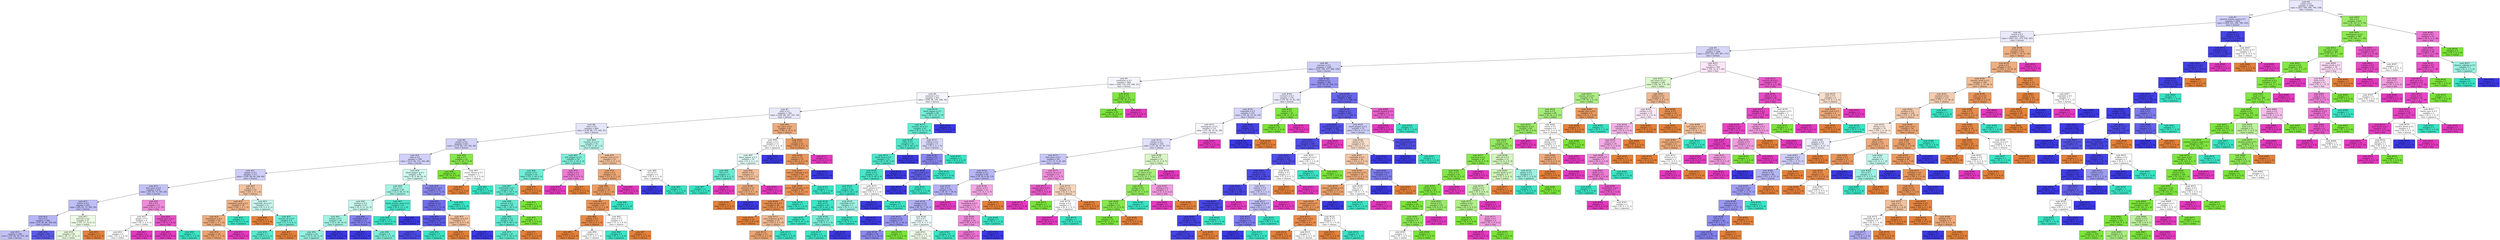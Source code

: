 digraph Tree {
node [shape=box, style="filled", color="black"] ;
0 [label=<node &#35;0<br/>cumin &le; 0.5<br/>samples = 2298<br/>value = [412, 568, 290, 769, 259]<br/>class = korean>, fillcolor="#3c39e51e"] ;
1 [label=<node &#35;1<br/>roasted_sesame_seed &le; 0.5<br/>samples = 1862<br/>value = [408, 221, 284, 766, 183]<br/>class = korean>, fillcolor="#3c39e53f"] ;
0 -> 1 [labeldistance=2.5, labelangle=45, headlabel="True"] ;
2 [label=<node &#35;2<br/>starch &le; 0.5<br/>samples = 1622<br/>value = [403, 221, 279, 538, 181]<br/>class = korean>, fillcolor="#3c39e51c"] ;
1 -> 2 ;
3 [label=<node &#35;3<br/>cilantro &le; 0.5<br/>samples = 1406<br/>value = [253, 220, 265, 497, 171]<br/>class = korean>, fillcolor="#3c39e534"] ;
2 -> 3 ;
4 [label=<node &#35;4<br/>cayenne &le; 0.5<br/>samples = 1246<br/>value = [219, 168, 257, 496, 106]<br/>class = korean>, fillcolor="#3c39e53e"] ;
3 -> 4 ;
5 [label=<node &#35;5<br/>cardamom &le; 0.5<br/>samples = 864<br/>value = [184, 118, 239, 268, 55]<br/>class = korean>, fillcolor="#3c39e50c"] ;
4 -> 5 ;
6 [label=<node &#35;6<br/>seaweed &le; 0.5<br/>samples = 833<br/>value = [184, 88, 239, 268, 54]<br/>class = korean>, fillcolor="#3c39e50c"] ;
5 -> 6 ;
7 [label=<node &#35;7<br/>pork &le; 0.5<br/>samples = 764<br/>value = [184, 88, 187, 251, 54]<br/>class = korean>, fillcolor="#3c39e51c"] ;
6 -> 7 ;
8 [label=<node &#35;8<br/>wine &le; 0.5<br/>samples = 699<br/>value = [138, 88, 177, 245, 51]<br/>class = korean>, fillcolor="#3c39e521"] ;
7 -> 8 ;
9 [label=<node &#35;9<br/>yogurt &le; 0.5<br/>samples = 621<br/>value = [114, 86, 133, 242, 46]<br/>class = korean>, fillcolor="#3c39e539"] ;
8 -> 9 ;
10 [label=<node &#35;10<br/>sake &le; 0.5<br/>samples = 599<br/>value = [113, 66, 132, 242, 46]<br/>class = korean>, fillcolor="#3c39e53c"] ;
9 -> 10 ;
11 [label=<node &#35;11<br/>pepper &le; 0.5<br/>samples = 511<br/>value = [109, 66, 84, 206, 46]<br/>class = korean>, fillcolor="#3c39e53e"] ;
10 -> 11 ;
12 [label=<node &#35;12<br/>lime_juice &le; 0.5<br/>samples = 470<br/>value = [85, 65, 75, 205, 40]<br/>class = korean>, fillcolor="#3c39e54f"] ;
11 -> 12 ;
13 [label=<node &#35;13<br/>butter &le; 0.5<br/>samples = 455<br/>value = [85, 63, 72, 205, 30]<br/>class = korean>, fillcolor="#3c39e553"] ;
12 -> 13 ;
14 [label=<node &#35;14<br/>nut &le; 0.5<br/>samples = 408<br/>value = [74, 46, 60, 199, 29]<br/>class = korean>, fillcolor="#3c39e55f"] ;
13 -> 14 ;
15 [label=<node &#35;15<br/>samples = 368<br/>value = [70, 46, 59, 165, 28]<br/>class = korean>, fillcolor="#3c39e551"] ;
14 -> 15 ;
16 [label=<node &#35;16<br/>samples = 40<br/>value = [4, 0, 1, 34, 1]<br/>class = korean>, fillcolor="#3c39e5d4"] ;
14 -> 16 ;
17 [label=<node &#35;17<br/>broccoli &le; 0.5<br/>samples = 47<br/>value = [11, 17, 12, 6, 1]<br/>class = indian>, fillcolor="#7be53924"] ;
13 -> 17 ;
18 [label=<node &#35;18<br/>samples = 44<br/>value = [8, 17, 12, 6, 1]<br/>class = indian>, fillcolor="#7be53928"] ;
17 -> 18 ;
19 [label=<node &#35;19<br/>samples = 3<br/>value = [3, 0, 0, 0, 0]<br/>class = chinese>, fillcolor="#e58139ff"] ;
17 -> 19 ;
20 [label=<node &#35;20<br/>fish &le; 0.5<br/>samples = 15<br/>value = [0, 2, 3, 0, 10]<br/>class = thai>, fillcolor="#e539c095"] ;
12 -> 20 ;
21 [label=<node &#35;21<br/>ginger &le; 0.5<br/>samples = 6<br/>value = [0, 2, 2, 0, 2]<br/>class = indian>, fillcolor="#7be53900"] ;
20 -> 21 ;
22 [label=<node &#35;22<br/>samples = 4<br/>value = [0, 2, 2, 0, 0]<br/>class = indian>, fillcolor="#7be53900"] ;
21 -> 22 ;
23 [label=<node &#35;23<br/>samples = 2<br/>value = [0, 0, 0, 0, 2]<br/>class = thai>, fillcolor="#e539c0ff"] ;
21 -> 23 ;
24 [label=<node &#35;24<br/>orange_juice &le; 0.5<br/>samples = 9<br/>value = [0, 0, 1, 0, 8]<br/>class = thai>, fillcolor="#e539c0df"] ;
20 -> 24 ;
25 [label=<node &#35;25<br/>samples = 8<br/>value = [0, 0, 0, 0, 8]<br/>class = thai>, fillcolor="#e539c0ff"] ;
24 -> 25 ;
26 [label=<node &#35;26<br/>samples = 1<br/>value = [0, 0, 1, 0, 0]<br/>class = japanese>, fillcolor="#39e5c5ff"] ;
24 -> 26 ;
27 [label=<node &#35;27<br/>egg &le; 0.5<br/>samples = 41<br/>value = [24, 1, 9, 1, 6]<br/>class = chinese>, fillcolor="#e5813978"] ;
11 -> 27 ;
28 [label=<node &#35;28<br/>mandarin_peel &le; 0.5<br/>samples = 30<br/>value = [20, 1, 3, 1, 5]<br/>class = chinese>, fillcolor="#e5813999"] ;
27 -> 28 ;
29 [label=<node &#35;29<br/>lemongrass &le; 0.5<br/>samples = 28<br/>value = [20, 1, 1, 1, 5]<br/>class = chinese>, fillcolor="#e58139a6"] ;
28 -> 29 ;
30 [label=<node &#35;30<br/>samples = 26<br/>value = [20, 1, 1, 1, 3]<br/>class = chinese>, fillcolor="#e58139bc"] ;
29 -> 30 ;
31 [label=<node &#35;31<br/>samples = 2<br/>value = [0, 0, 0, 0, 2]<br/>class = thai>, fillcolor="#e539c0ff"] ;
29 -> 31 ;
32 [label=<node &#35;32<br/>samples = 2<br/>value = [0, 0, 2, 0, 0]<br/>class = japanese>, fillcolor="#39e5c5ff"] ;
28 -> 32 ;
33 [label=<node &#35;33<br/>vegetable_oil &le; 0.5<br/>samples = 11<br/>value = [4, 0, 6, 0, 1]<br/>class = japanese>, fillcolor="#39e5c549"] ;
27 -> 33 ;
34 [label=<node &#35;34<br/>samples = 3<br/>value = [3, 0, 0, 0, 0]<br/>class = chinese>, fillcolor="#e58139ff"] ;
33 -> 34 ;
35 [label=<node &#35;35<br/>sesame_oil &le; 0.5<br/>samples = 8<br/>value = [1, 0, 6, 0, 1]<br/>class = japanese>, fillcolor="#39e5c5b6"] ;
33 -> 35 ;
36 [label=<node &#35;36<br/>samples = 7<br/>value = [0, 0, 6, 0, 1]<br/>class = japanese>, fillcolor="#39e5c5d4"] ;
35 -> 36 ;
37 [label=<node &#35;37<br/>samples = 1<br/>value = [1, 0, 0, 0, 0]<br/>class = chinese>, fillcolor="#e58139ff"] ;
35 -> 37 ;
38 [label=<node &#35;38<br/>black_pepper &le; 0.5<br/>samples = 88<br/>value = [4, 0, 48, 36, 0]<br/>class = japanese>, fillcolor="#39e5c53b"] ;
10 -> 38 ;
39 [label=<node &#35;39<br/>rice &le; 0.5<br/>samples = 69<br/>value = [2, 0, 44, 23, 0]<br/>class = japanese>, fillcolor="#39e5c574"] ;
38 -> 39 ;
40 [label=<node &#35;40<br/>soybean &le; 0.5<br/>samples = 55<br/>value = [2, 0, 31, 22, 0]<br/>class = japanese>, fillcolor="#39e5c546"] ;
39 -> 40 ;
41 [label=<node &#35;41<br/>tomato &le; 0.5<br/>samples = 44<br/>value = [2, 0, 28, 14, 0]<br/>class = japanese>, fillcolor="#39e5c577"] ;
40 -> 41 ;
42 [label=<node &#35;42<br/>samples = 42<br/>value = [2, 0, 28, 12, 0]<br/>class = japanese>, fillcolor="#39e5c588"] ;
41 -> 42 ;
43 [label=<node &#35;43<br/>samples = 2<br/>value = [0, 0, 0, 2, 0]<br/>class = korean>, fillcolor="#3c39e5ff"] ;
41 -> 43 ;
44 [label=<node &#35;44<br/>vegetable &le; 0.5<br/>samples = 11<br/>value = [0, 0, 3, 8, 0]<br/>class = korean>, fillcolor="#3c39e59f"] ;
40 -> 44 ;
45 [label=<node &#35;45<br/>samples = 7<br/>value = [0, 0, 0, 7, 0]<br/>class = korean>, fillcolor="#3c39e5ff"] ;
44 -> 45 ;
46 [label=<node &#35;46<br/>samples = 4<br/>value = [0, 0, 3, 1, 0]<br/>class = japanese>, fillcolor="#39e5c5aa"] ;
44 -> 46 ;
47 [label=<node &#35;47<br/>black_sesame_seed &le; 0.5<br/>samples = 14<br/>value = [0, 0, 13, 1, 0]<br/>class = japanese>, fillcolor="#39e5c5eb"] ;
39 -> 47 ;
48 [label=<node &#35;48<br/>samples = 13<br/>value = [0, 0, 13, 0, 0]<br/>class = japanese>, fillcolor="#39e5c5ff"] ;
47 -> 48 ;
49 [label=<node &#35;49<br/>samples = 1<br/>value = [0, 0, 0, 1, 0]<br/>class = korean>, fillcolor="#3c39e5ff"] ;
47 -> 49 ;
50 [label=<node &#35;50<br/>katsuobushi &le; 0.5<br/>samples = 19<br/>value = [2, 0, 4, 13, 0]<br/>class = korean>, fillcolor="#3c39e599"] ;
38 -> 50 ;
51 [label=<node &#35;51<br/>chicken &le; 0.5<br/>samples = 17<br/>value = [2, 0, 2, 13, 0]<br/>class = korean>, fillcolor="#3c39e5bb"] ;
50 -> 51 ;
52 [label=<node &#35;52<br/>chinese_cabbage &le; 0.5<br/>samples = 14<br/>value = [0, 0, 2, 12, 0]<br/>class = korean>, fillcolor="#3c39e5d4"] ;
51 -> 52 ;
53 [label=<node &#35;53<br/>samples = 13<br/>value = [0, 0, 1, 12, 0]<br/>class = korean>, fillcolor="#3c39e5ea"] ;
52 -> 53 ;
54 [label=<node &#35;54<br/>samples = 1<br/>value = [0, 0, 1, 0, 0]<br/>class = japanese>, fillcolor="#39e5c5ff"] ;
52 -> 54 ;
55 [label=<node &#35;55<br/>vegetable_oil &le; 0.5<br/>samples = 3<br/>value = [2, 0, 0, 1, 0]<br/>class = chinese>, fillcolor="#e581397f"] ;
51 -> 55 ;
56 [label=<node &#35;56<br/>samples = 2<br/>value = [2, 0, 0, 0, 0]<br/>class = chinese>, fillcolor="#e58139ff"] ;
55 -> 56 ;
57 [label=<node &#35;57<br/>samples = 1<br/>value = [0, 0, 0, 1, 0]<br/>class = korean>, fillcolor="#3c39e5ff"] ;
55 -> 57 ;
58 [label=<node &#35;58<br/>samples = 2<br/>value = [0, 0, 2, 0, 0]<br/>class = japanese>, fillcolor="#39e5c5ff"] ;
50 -> 58 ;
59 [label=<node &#35;59<br/>egg &le; 0.5<br/>samples = 22<br/>value = [1, 20, 1, 0, 0]<br/>class = indian>, fillcolor="#7be539e7"] ;
9 -> 59 ;
60 [label=<node &#35;60<br/>samples = 20<br/>value = [0, 20, 0, 0, 0]<br/>class = indian>, fillcolor="#7be539ff"] ;
59 -> 60 ;
61 [label=<node &#35;61<br/>cream_cheese &le; 0.5<br/>samples = 2<br/>value = [1, 0, 1, 0, 0]<br/>class = chinese>, fillcolor="#e5813900"] ;
59 -> 61 ;
62 [label=<node &#35;62<br/>samples = 1<br/>value = [1, 0, 0, 0, 0]<br/>class = chinese>, fillcolor="#e58139ff"] ;
61 -> 62 ;
63 [label=<node &#35;63<br/>samples = 1<br/>value = [0, 0, 1, 0, 0]<br/>class = japanese>, fillcolor="#39e5c5ff"] ;
61 -> 63 ;
64 [label=<node &#35;64<br/>sesame_oil &le; 0.5<br/>samples = 78<br/>value = [24, 2, 44, 3, 5]<br/>class = japanese>, fillcolor="#39e5c55e"] ;
8 -> 64 ;
65 [label=<node &#35;65<br/>bell_pepper &le; 0.5<br/>samples = 56<br/>value = [11, 2, 40, 0, 3]<br/>class = japanese>, fillcolor="#39e5c5a4"] ;
64 -> 65 ;
66 [label=<node &#35;66<br/>peanut &le; 0.5<br/>samples = 52<br/>value = [10, 2, 40, 0, 0]<br/>class = japanese>, fillcolor="#39e5c5b6"] ;
65 -> 66 ;
67 [label=<node &#35;67<br/>buttermilk &le; 0.5<br/>samples = 50<br/>value = [8, 2, 40, 0, 0]<br/>class = japanese>, fillcolor="#39e5c5c2"] ;
66 -> 67 ;
68 [label=<node &#35;68<br/>currant &le; 0.5<br/>samples = 49<br/>value = [8, 1, 40, 0, 0]<br/>class = japanese>, fillcolor="#39e5c5c7"] ;
67 -> 68 ;
69 [label=<node &#35;69<br/>shallot &le; 0.5<br/>samples = 48<br/>value = [8, 0, 40, 0, 0]<br/>class = japanese>, fillcolor="#39e5c5cc"] ;
68 -> 69 ;
70 [label=<node &#35;70<br/>samples = 47<br/>value = [7, 0, 40, 0, 0]<br/>class = japanese>, fillcolor="#39e5c5d2"] ;
69 -> 70 ;
71 [label=<node &#35;71<br/>samples = 1<br/>value = [1, 0, 0, 0, 0]<br/>class = chinese>, fillcolor="#e58139ff"] ;
69 -> 71 ;
72 [label=<node &#35;72<br/>samples = 1<br/>value = [0, 1, 0, 0, 0]<br/>class = indian>, fillcolor="#7be539ff"] ;
68 -> 72 ;
73 [label=<node &#35;73<br/>samples = 1<br/>value = [0, 1, 0, 0, 0]<br/>class = indian>, fillcolor="#7be539ff"] ;
67 -> 73 ;
74 [label=<node &#35;74<br/>samples = 2<br/>value = [2, 0, 0, 0, 0]<br/>class = chinese>, fillcolor="#e58139ff"] ;
66 -> 74 ;
75 [label=<node &#35;75<br/>barley &le; 0.5<br/>samples = 4<br/>value = [1, 0, 0, 0, 3]<br/>class = thai>, fillcolor="#e539c0aa"] ;
65 -> 75 ;
76 [label=<node &#35;76<br/>samples = 3<br/>value = [0, 0, 0, 0, 3]<br/>class = thai>, fillcolor="#e539c0ff"] ;
75 -> 76 ;
77 [label=<node &#35;77<br/>samples = 1<br/>value = [1, 0, 0, 0, 0]<br/>class = chinese>, fillcolor="#e58139ff"] ;
75 -> 77 ;
78 [label=<node &#35;78<br/>sesame_seed &le; 0.5<br/>samples = 22<br/>value = [13, 0, 4, 3, 2]<br/>class = chinese>, fillcolor="#e5813980"] ;
64 -> 78 ;
79 [label=<node &#35;79<br/>honey &le; 0.5<br/>samples = 18<br/>value = [13, 0, 2, 1, 2]<br/>class = chinese>, fillcolor="#e58139af"] ;
78 -> 79 ;
80 [label=<node &#35;80<br/>barley &le; 0.5<br/>samples = 16<br/>value = [13, 0, 2, 1, 0]<br/>class = chinese>, fillcolor="#e58139c8"] ;
79 -> 80 ;
81 [label=<node &#35;81<br/>bell_pepper &le; 0.5<br/>samples = 15<br/>value = [13, 0, 1, 1, 0]<br/>class = chinese>, fillcolor="#e58139db"] ;
80 -> 81 ;
82 [label=<node &#35;82<br/>shrimp &le; 0.5<br/>samples = 13<br/>value = [12, 0, 0, 1, 0]<br/>class = chinese>, fillcolor="#e58139ea"] ;
81 -> 82 ;
83 [label=<node &#35;83<br/>samples = 11<br/>value = [11, 0, 0, 0, 0]<br/>class = chinese>, fillcolor="#e58139ff"] ;
82 -> 83 ;
84 [label=<node &#35;84<br/>samples = 2<br/>value = [1, 0, 0, 1, 0]<br/>class = chinese>, fillcolor="#e5813900"] ;
82 -> 84 ;
85 [label=<node &#35;85<br/>onion &le; 0.5<br/>samples = 2<br/>value = [1, 0, 1, 0, 0]<br/>class = chinese>, fillcolor="#e5813900"] ;
81 -> 85 ;
86 [label=<node &#35;86<br/>samples = 1<br/>value = [0, 0, 1, 0, 0]<br/>class = japanese>, fillcolor="#39e5c5ff"] ;
85 -> 86 ;
87 [label=<node &#35;87<br/>samples = 1<br/>value = [1, 0, 0, 0, 0]<br/>class = chinese>, fillcolor="#e58139ff"] ;
85 -> 87 ;
88 [label=<node &#35;88<br/>samples = 1<br/>value = [0, 0, 1, 0, 0]<br/>class = japanese>, fillcolor="#39e5c5ff"] ;
80 -> 88 ;
89 [label=<node &#35;89<br/>samples = 2<br/>value = [0, 0, 0, 0, 2]<br/>class = thai>, fillcolor="#e539c0ff"] ;
79 -> 89 ;
90 [label=<node &#35;90<br/>rice &le; 0.5<br/>samples = 4<br/>value = [0, 0, 2, 2, 0]<br/>class = japanese>, fillcolor="#39e5c500"] ;
78 -> 90 ;
91 [label=<node &#35;91<br/>samples = 2<br/>value = [0, 0, 0, 2, 0]<br/>class = korean>, fillcolor="#3c39e5ff"] ;
90 -> 91 ;
92 [label=<node &#35;92<br/>samples = 2<br/>value = [0, 0, 2, 0, 0]<br/>class = japanese>, fillcolor="#39e5c5ff"] ;
90 -> 92 ;
93 [label=<node &#35;93<br/>soy_sauce &le; 0.5<br/>samples = 65<br/>value = [46, 0, 10, 6, 3]<br/>class = chinese>, fillcolor="#e58139a7"] ;
7 -> 93 ;
94 [label=<node &#35;94<br/>ginger &le; 0.5<br/>samples = 13<br/>value = [3, 0, 4, 4, 2]<br/>class = japanese>, fillcolor="#39e5c500"] ;
93 -> 94 ;
95 [label=<node &#35;95<br/>black_pepper &le; 0.5<br/>samples = 10<br/>value = [3, 0, 4, 1, 2]<br/>class = japanese>, fillcolor="#39e5c524"] ;
94 -> 95 ;
96 [label=<node &#35;96<br/>fish &le; 0.5<br/>samples = 5<br/>value = [0, 0, 4, 0, 1]<br/>class = japanese>, fillcolor="#39e5c5bf"] ;
95 -> 96 ;
97 [label=<node &#35;97<br/>samples = 4<br/>value = [0, 0, 4, 0, 0]<br/>class = japanese>, fillcolor="#39e5c5ff"] ;
96 -> 97 ;
98 [label=<node &#35;98<br/>samples = 1<br/>value = [0, 0, 0, 0, 1]<br/>class = thai>, fillcolor="#e539c0ff"] ;
96 -> 98 ;
99 [label=<node &#35;99<br/>shallot &le; 0.5<br/>samples = 5<br/>value = [3, 0, 0, 1, 1]<br/>class = chinese>, fillcolor="#e581397f"] ;
95 -> 99 ;
100 [label=<node &#35;100<br/>mustard &le; 0.5<br/>samples = 4<br/>value = [3, 0, 0, 1, 0]<br/>class = chinese>, fillcolor="#e58139aa"] ;
99 -> 100 ;
101 [label=<node &#35;101<br/>samples = 3<br/>value = [3, 0, 0, 0, 0]<br/>class = chinese>, fillcolor="#e58139ff"] ;
100 -> 101 ;
102 [label=<node &#35;102<br/>samples = 1<br/>value = [0, 0, 0, 1, 0]<br/>class = korean>, fillcolor="#3c39e5ff"] ;
100 -> 102 ;
103 [label=<node &#35;103<br/>samples = 1<br/>value = [0, 0, 0, 0, 1]<br/>class = thai>, fillcolor="#e539c0ff"] ;
99 -> 103 ;
104 [label=<node &#35;104<br/>samples = 3<br/>value = [0, 0, 0, 3, 0]<br/>class = korean>, fillcolor="#3c39e5ff"] ;
94 -> 104 ;
105 [label=<node &#35;105<br/>crab &le; 0.5<br/>samples = 52<br/>value = [43, 0, 6, 2, 1]<br/>class = chinese>, fillcolor="#e58139cd"] ;
93 -> 105 ;
106 [label=<node &#35;106<br/>raisin &le; 0.5<br/>samples = 51<br/>value = [43, 0, 6, 2, 0]<br/>class = chinese>, fillcolor="#e58139d2"] ;
105 -> 106 ;
107 [label=<node &#35;107<br/>chinese_cabbage &le; 0.5<br/>samples = 50<br/>value = [43, 0, 6, 1, 0]<br/>class = chinese>, fillcolor="#e58139d6"] ;
106 -> 107 ;
108 [label=<node &#35;108<br/>green_bell_pepper &le; 0.5<br/>samples = 49<br/>value = [43, 0, 5, 1, 0]<br/>class = chinese>, fillcolor="#e58139dc"] ;
107 -> 108 ;
109 [label=<node &#35;109<br/>vegetable_oil &le; 0.5<br/>samples = 48<br/>value = [43, 0, 4, 1, 0]<br/>class = chinese>, fillcolor="#e58139e2"] ;
108 -> 109 ;
110 [label=<node &#35;110<br/>samples = 33<br/>value = [33, 0, 0, 0, 0]<br/>class = chinese>, fillcolor="#e58139ff"] ;
109 -> 110 ;
111 [label=<node &#35;111<br/>cane_molasses &le; 0.5<br/>samples = 15<br/>value = [10, 0, 4, 1, 0]<br/>class = chinese>, fillcolor="#e581398b"] ;
109 -> 111 ;
112 [label=<node &#35;112<br/>samples = 13<br/>value = [10, 0, 2, 1, 0]<br/>class = chinese>, fillcolor="#e58139b9"] ;
111 -> 112 ;
113 [label=<node &#35;113<br/>samples = 2<br/>value = [0, 0, 2, 0, 0]<br/>class = japanese>, fillcolor="#39e5c5ff"] ;
111 -> 113 ;
114 [label=<node &#35;114<br/>samples = 1<br/>value = [0, 0, 1, 0, 0]<br/>class = japanese>, fillcolor="#39e5c5ff"] ;
108 -> 114 ;
115 [label=<node &#35;115<br/>samples = 1<br/>value = [0, 0, 1, 0, 0]<br/>class = japanese>, fillcolor="#39e5c5ff"] ;
107 -> 115 ;
116 [label=<node &#35;116<br/>samples = 1<br/>value = [0, 0, 0, 1, 0]<br/>class = korean>, fillcolor="#3c39e5ff"] ;
106 -> 116 ;
117 [label=<node &#35;117<br/>samples = 1<br/>value = [0, 0, 0, 0, 1]<br/>class = thai>, fillcolor="#e539c0ff"] ;
105 -> 117 ;
118 [label=<node &#35;118<br/>black_pepper &le; 0.5<br/>samples = 69<br/>value = [0, 0, 52, 17, 0]<br/>class = japanese>, fillcolor="#39e5c5ac"] ;
6 -> 118 ;
119 [label=<node &#35;119<br/>sesame_oil &le; 0.5<br/>samples = 63<br/>value = [0, 0, 52, 11, 0]<br/>class = japanese>, fillcolor="#39e5c5c9"] ;
118 -> 119 ;
120 [label=<node &#35;120<br/>cider &le; 0.5<br/>samples = 54<br/>value = [0, 0, 48, 6, 0]<br/>class = japanese>, fillcolor="#39e5c5df"] ;
119 -> 120 ;
121 [label=<node &#35;121<br/>black_bean &le; 0.5<br/>samples = 53<br/>value = [0, 0, 48, 5, 0]<br/>class = japanese>, fillcolor="#39e5c5e4"] ;
120 -> 121 ;
122 [label=<node &#35;122<br/>wheat &le; 0.5<br/>samples = 52<br/>value = [0, 0, 48, 4, 0]<br/>class = japanese>, fillcolor="#39e5c5ea"] ;
121 -> 122 ;
123 [label=<node &#35;123<br/>tuna &le; 0.5<br/>samples = 48<br/>value = [0, 0, 46, 2, 0]<br/>class = japanese>, fillcolor="#39e5c5f4"] ;
122 -> 123 ;
124 [label=<node &#35;124<br/>kelp &le; 0.5<br/>samples = 45<br/>value = [0, 0, 44, 1, 0]<br/>class = japanese>, fillcolor="#39e5c5f9"] ;
123 -> 124 ;
125 [label=<node &#35;125<br/>samples = 41<br/>value = [0, 0, 41, 0, 0]<br/>class = japanese>, fillcolor="#39e5c5ff"] ;
124 -> 125 ;
126 [label=<node &#35;126<br/>soybean &le; 0.5<br/>samples = 4<br/>value = [0, 0, 3, 1, 0]<br/>class = japanese>, fillcolor="#39e5c5aa"] ;
124 -> 126 ;
127 [label=<node &#35;127<br/>samples = 3<br/>value = [0, 0, 3, 0, 0]<br/>class = japanese>, fillcolor="#39e5c5ff"] ;
126 -> 127 ;
128 [label=<node &#35;128<br/>samples = 1<br/>value = [0, 0, 0, 1, 0]<br/>class = korean>, fillcolor="#3c39e5ff"] ;
126 -> 128 ;
129 [label=<node &#35;129<br/>vegetable &le; 0.5<br/>samples = 3<br/>value = [0, 0, 2, 1, 0]<br/>class = japanese>, fillcolor="#39e5c57f"] ;
123 -> 129 ;
130 [label=<node &#35;130<br/>samples = 2<br/>value = [0, 0, 2, 0, 0]<br/>class = japanese>, fillcolor="#39e5c5ff"] ;
129 -> 130 ;
131 [label=<node &#35;131<br/>samples = 1<br/>value = [0, 0, 0, 1, 0]<br/>class = korean>, fillcolor="#3c39e5ff"] ;
129 -> 131 ;
132 [label=<node &#35;132<br/>sweet_potato &le; 0.5<br/>samples = 4<br/>value = [0, 0, 2, 2, 0]<br/>class = japanese>, fillcolor="#39e5c500"] ;
122 -> 132 ;
133 [label=<node &#35;133<br/>samples = 2<br/>value = [0, 0, 0, 2, 0]<br/>class = korean>, fillcolor="#3c39e5ff"] ;
132 -> 133 ;
134 [label=<node &#35;134<br/>samples = 2<br/>value = [0, 0, 2, 0, 0]<br/>class = japanese>, fillcolor="#39e5c5ff"] ;
132 -> 134 ;
135 [label=<node &#35;135<br/>samples = 1<br/>value = [0, 0, 0, 1, 0]<br/>class = korean>, fillcolor="#3c39e5ff"] ;
121 -> 135 ;
136 [label=<node &#35;136<br/>samples = 1<br/>value = [0, 0, 0, 1, 0]<br/>class = korean>, fillcolor="#3c39e5ff"] ;
120 -> 136 ;
137 [label=<node &#35;137<br/>scallion &le; 0.5<br/>samples = 9<br/>value = [0, 0, 4, 5, 0]<br/>class = korean>, fillcolor="#3c39e533"] ;
119 -> 137 ;
138 [label=<node &#35;138<br/>cream &le; 0.5<br/>samples = 7<br/>value = [0, 0, 2, 5, 0]<br/>class = korean>, fillcolor="#3c39e599"] ;
137 -> 138 ;
139 [label=<node &#35;139<br/>sesame_seed &le; 0.5<br/>samples = 6<br/>value = [0, 0, 1, 5, 0]<br/>class = korean>, fillcolor="#3c39e5cc"] ;
138 -> 139 ;
140 [label=<node &#35;140<br/>samples = 5<br/>value = [0, 0, 0, 5, 0]<br/>class = korean>, fillcolor="#3c39e5ff"] ;
139 -> 140 ;
141 [label=<node &#35;141<br/>samples = 1<br/>value = [0, 0, 1, 0, 0]<br/>class = japanese>, fillcolor="#39e5c5ff"] ;
139 -> 141 ;
142 [label=<node &#35;142<br/>samples = 1<br/>value = [0, 0, 1, 0, 0]<br/>class = japanese>, fillcolor="#39e5c5ff"] ;
138 -> 142 ;
143 [label=<node &#35;143<br/>samples = 2<br/>value = [0, 0, 2, 0, 0]<br/>class = japanese>, fillcolor="#39e5c5ff"] ;
137 -> 143 ;
144 [label=<node &#35;144<br/>samples = 6<br/>value = [0, 0, 0, 6, 0]<br/>class = korean>, fillcolor="#3c39e5ff"] ;
118 -> 144 ;
145 [label=<node &#35;145<br/>bean &le; 0.5<br/>samples = 31<br/>value = [0, 30, 0, 0, 1]<br/>class = indian>, fillcolor="#7be539f6"] ;
5 -> 145 ;
146 [label=<node &#35;146<br/>samples = 30<br/>value = [0, 30, 0, 0, 0]<br/>class = indian>, fillcolor="#7be539ff"] ;
145 -> 146 ;
147 [label=<node &#35;147<br/>samples = 1<br/>value = [0, 0, 0, 0, 1]<br/>class = thai>, fillcolor="#e539c0ff"] ;
145 -> 147 ;
148 [label=<node &#35;148<br/>scallion &le; 0.5<br/>samples = 382<br/>value = [35, 50, 18, 228, 51]<br/>class = korean>, fillcolor="#3c39e588"] ;
4 -> 148 ;
149 [label=<node &#35;149<br/>turmeric &le; 0.5<br/>samples = 174<br/>value = [14, 49, 10, 62, 39]<br/>class = korean>, fillcolor="#3c39e51b"] ;
148 -> 149 ;
150 [label=<node &#35;150<br/>vegetable &le; 0.5<br/>samples = 152<br/>value = [14, 28, 10, 62, 38]<br/>class = korean>, fillcolor="#3c39e536"] ;
149 -> 150 ;
151 [label=<node &#35;151<br/>lemongrass &le; 0.5<br/>samples = 131<br/>value = [13, 28, 10, 42, 38]<br/>class = korean>, fillcolor="#3c39e50b"] ;
150 -> 151 ;
152 [label=<node &#35;152<br/>tomato &le; 0.5<br/>samples = 120<br/>value = [13, 28, 10, 42, 27]<br/>class = korean>, fillcolor="#3c39e527"] ;
151 -> 152 ;
153 [label=<node &#35;153<br/>lime_juice &le; 0.5<br/>samples = 99<br/>value = [11, 17, 9, 42, 20]<br/>class = korean>, fillcolor="#3c39e547"] ;
152 -> 153 ;
154 [label=<node &#35;154<br/>chicken &le; 0.5<br/>samples = 88<br/>value = [9, 16, 8, 42, 13]<br/>class = korean>, fillcolor="#3c39e55c"] ;
153 -> 154 ;
155 [label=<node &#35;155<br/>lime &le; 0.5<br/>samples = 76<br/>value = [8, 16, 7, 39, 6]<br/>class = korean>, fillcolor="#3c39e562"] ;
154 -> 155 ;
156 [label=<node &#35;156<br/>vinegar &le; 0.5<br/>samples = 73<br/>value = [8, 16, 7, 39, 3]<br/>class = korean>, fillcolor="#3c39e567"] ;
155 -> 156 ;
157 [label=<node &#35;157<br/>coconut &le; 0.5<br/>samples = 57<br/>value = [5, 12, 2, 36, 2]<br/>class = korean>, fillcolor="#3c39e588"] ;
156 -> 157 ;
158 [label=<node &#35;158<br/>samples = 54<br/>value = [5, 9, 2, 36, 2]<br/>class = korean>, fillcolor="#3c39e599"] ;
157 -> 158 ;
159 [label=<node &#35;159<br/>samples = 3<br/>value = [0, 3, 0, 0, 0]<br/>class = indian>, fillcolor="#7be539ff"] ;
157 -> 159 ;
160 [label=<node &#35;160<br/>rice &le; 0.5<br/>samples = 16<br/>value = [3, 4, 5, 3, 1]<br/>class = japanese>, fillcolor="#39e5c515"] ;
156 -> 160 ;
161 [label=<node &#35;161<br/>samples = 12<br/>value = [3, 4, 1, 3, 1]<br/>class = indian>, fillcolor="#7be5391c"] ;
160 -> 161 ;
162 [label=<node &#35;162<br/>samples = 4<br/>value = [0, 0, 4, 0, 0]<br/>class = japanese>, fillcolor="#39e5c5ff"] ;
160 -> 162 ;
163 [label=<node &#35;163<br/>samples = 3<br/>value = [0, 0, 0, 0, 3]<br/>class = thai>, fillcolor="#e539c0ff"] ;
155 -> 163 ;
164 [label=<node &#35;164<br/>sherry &le; 0.5<br/>samples = 12<br/>value = [1, 0, 1, 3, 7]<br/>class = thai>, fillcolor="#e539c071"] ;
154 -> 164 ;
165 [label=<node &#35;165<br/>buckwheat &le; 0.5<br/>samples = 11<br/>value = [0, 0, 1, 3, 7]<br/>class = thai>, fillcolor="#e539c080"] ;
164 -> 165 ;
166 [label=<node &#35;166<br/>sake &le; 0.5<br/>samples = 10<br/>value = [0, 0, 0, 3, 7]<br/>class = thai>, fillcolor="#e539c092"] ;
165 -> 166 ;
167 [label=<node &#35;167<br/>samples = 9<br/>value = [0, 0, 0, 2, 7]<br/>class = thai>, fillcolor="#e539c0b6"] ;
166 -> 167 ;
168 [label=<node &#35;168<br/>samples = 1<br/>value = [0, 0, 0, 1, 0]<br/>class = korean>, fillcolor="#3c39e5ff"] ;
166 -> 168 ;
169 [label=<node &#35;169<br/>samples = 1<br/>value = [0, 0, 1, 0, 0]<br/>class = japanese>, fillcolor="#39e5c5ff"] ;
165 -> 169 ;
170 [label=<node &#35;170<br/>samples = 1<br/>value = [1, 0, 0, 0, 0]<br/>class = chinese>, fillcolor="#e58139ff"] ;
164 -> 170 ;
171 [label=<node &#35;171<br/>sesame_oil &le; 0.5<br/>samples = 11<br/>value = [2, 1, 1, 0, 7]<br/>class = thai>, fillcolor="#e539c08e"] ;
153 -> 171 ;
172 [label=<node &#35;172<br/>orange_juice &le; 0.5<br/>samples = 7<br/>value = [0, 1, 0, 0, 6]<br/>class = thai>, fillcolor="#e539c0d4"] ;
171 -> 172 ;
173 [label=<node &#35;173<br/>samples = 6<br/>value = [0, 0, 0, 0, 6]<br/>class = thai>, fillcolor="#e539c0ff"] ;
172 -> 173 ;
174 [label=<node &#35;174<br/>samples = 1<br/>value = [0, 1, 0, 0, 0]<br/>class = indian>, fillcolor="#7be539ff"] ;
172 -> 174 ;
175 [label=<node &#35;175<br/>pepper &le; 0.5<br/>samples = 4<br/>value = [2, 0, 1, 0, 1]<br/>class = chinese>, fillcolor="#e5813955"] ;
171 -> 175 ;
176 [label=<node &#35;176<br/>mango &le; 0.5<br/>samples = 2<br/>value = [0, 0, 1, 0, 1]<br/>class = japanese>, fillcolor="#39e5c500"] ;
175 -> 176 ;
177 [label=<node &#35;177<br/>samples = 1<br/>value = [0, 0, 0, 0, 1]<br/>class = thai>, fillcolor="#e539c0ff"] ;
176 -> 177 ;
178 [label=<node &#35;178<br/>samples = 1<br/>value = [0, 0, 1, 0, 0]<br/>class = japanese>, fillcolor="#39e5c5ff"] ;
176 -> 178 ;
179 [label=<node &#35;179<br/>samples = 2<br/>value = [2, 0, 0, 0, 0]<br/>class = chinese>, fillcolor="#e58139ff"] ;
175 -> 179 ;
180 [label=<node &#35;180<br/>fish &le; 0.5<br/>samples = 21<br/>value = [2, 11, 1, 0, 7]<br/>class = indian>, fillcolor="#7be53949"] ;
152 -> 180 ;
181 [label=<node &#35;181<br/>soy_sauce &le; 0.5<br/>samples = 16<br/>value = [2, 11, 1, 0, 2]<br/>class = indian>, fillcolor="#7be539a4"] ;
180 -> 181 ;
182 [label=<node &#35;182<br/>scallop &le; 0.5<br/>samples = 13<br/>value = [1, 11, 1, 0, 0]<br/>class = indian>, fillcolor="#7be539d4"] ;
181 -> 182 ;
183 [label=<node &#35;183<br/>egg &le; 0.5<br/>samples = 12<br/>value = [1, 11, 0, 0, 0]<br/>class = indian>, fillcolor="#7be539e8"] ;
182 -> 183 ;
184 [label=<node &#35;184<br/>samples = 11<br/>value = [0, 11, 0, 0, 0]<br/>class = indian>, fillcolor="#7be539ff"] ;
183 -> 184 ;
185 [label=<node &#35;185<br/>samples = 1<br/>value = [1, 0, 0, 0, 0]<br/>class = chinese>, fillcolor="#e58139ff"] ;
183 -> 185 ;
186 [label=<node &#35;186<br/>samples = 1<br/>value = [0, 0, 1, 0, 0]<br/>class = japanese>, fillcolor="#39e5c5ff"] ;
182 -> 186 ;
187 [label=<node &#35;187<br/>shrimp &le; 0.5<br/>samples = 3<br/>value = [1, 0, 0, 0, 2]<br/>class = thai>, fillcolor="#e539c07f"] ;
181 -> 187 ;
188 [label=<node &#35;188<br/>samples = 2<br/>value = [0, 0, 0, 0, 2]<br/>class = thai>, fillcolor="#e539c0ff"] ;
187 -> 188 ;
189 [label=<node &#35;189<br/>samples = 1<br/>value = [1, 0, 0, 0, 0]<br/>class = chinese>, fillcolor="#e58139ff"] ;
187 -> 189 ;
190 [label=<node &#35;190<br/>samples = 5<br/>value = [0, 0, 0, 0, 5]<br/>class = thai>, fillcolor="#e539c0ff"] ;
180 -> 190 ;
191 [label=<node &#35;191<br/>samples = 11<br/>value = [0, 0, 0, 0, 11]<br/>class = thai>, fillcolor="#e539c0ff"] ;
151 -> 191 ;
192 [label=<node &#35;192<br/>pepper &le; 0.5<br/>samples = 21<br/>value = [1, 0, 0, 20, 0]<br/>class = korean>, fillcolor="#3c39e5f2"] ;
150 -> 192 ;
193 [label=<node &#35;193<br/>samples = 20<br/>value = [0, 0, 0, 20, 0]<br/>class = korean>, fillcolor="#3c39e5ff"] ;
192 -> 193 ;
194 [label=<node &#35;194<br/>samples = 1<br/>value = [1, 0, 0, 0, 0]<br/>class = chinese>, fillcolor="#e58139ff"] ;
192 -> 194 ;
195 [label=<node &#35;195<br/>basil &le; 0.5<br/>samples = 22<br/>value = [0, 21, 0, 0, 1]<br/>class = indian>, fillcolor="#7be539f3"] ;
149 -> 195 ;
196 [label=<node &#35;196<br/>samples = 21<br/>value = [0, 21, 0, 0, 0]<br/>class = indian>, fillcolor="#7be539ff"] ;
195 -> 196 ;
197 [label=<node &#35;197<br/>samples = 1<br/>value = [0, 0, 0, 0, 1]<br/>class = thai>, fillcolor="#e539c0ff"] ;
195 -> 197 ;
198 [label=<node &#35;198<br/>lime_juice &le; 0.5<br/>samples = 208<br/>value = [21, 1, 8, 166, 12]<br/>class = korean>, fillcolor="#3c39e5c6"] ;
148 -> 198 ;
199 [label=<node &#35;199<br/>vinegar &le; 0.5<br/>samples = 202<br/>value = [21, 1, 7, 166, 7]<br/>class = korean>, fillcolor="#3c39e5cc"] ;
198 -> 199 ;
200 [label=<node &#35;200<br/>peanut_butter &le; 0.5<br/>samples = 169<br/>value = [9, 1, 4, 149, 6]<br/>class = korean>, fillcolor="#3c39e5df"] ;
199 -> 200 ;
201 [label=<node &#35;201<br/>olive_oil &le; 0.5<br/>samples = 166<br/>value = [9, 1, 4, 149, 3]<br/>class = korean>, fillcolor="#3c39e5e3"] ;
200 -> 201 ;
202 [label=<node &#35;202<br/>peanut &le; 0.5<br/>samples = 164<br/>value = [9, 0, 3, 149, 3]<br/>class = korean>, fillcolor="#3c39e5e6"] ;
201 -> 202 ;
203 [label=<node &#35;203<br/>chicken &le; 0.5<br/>samples = 162<br/>value = [8, 0, 3, 149, 2]<br/>class = korean>, fillcolor="#3c39e5e9"] ;
202 -> 203 ;
204 [label=<node &#35;204<br/>coconut &le; 0.5<br/>samples = 156<br/>value = [8, 0, 1, 146, 1]<br/>class = korean>, fillcolor="#3c39e5ee"] ;
203 -> 204 ;
205 [label=<node &#35;205<br/>katsuobushi &le; 0.5<br/>samples = 155<br/>value = [8, 0, 1, 146, 0]<br/>class = korean>, fillcolor="#3c39e5ef"] ;
204 -> 205 ;
206 [label=<node &#35;206<br/>sherry &le; 0.5<br/>samples = 154<br/>value = [8, 0, 0, 146, 0]<br/>class = korean>, fillcolor="#3c39e5f1"] ;
205 -> 206 ;
207 [label=<node &#35;207<br/>samples = 153<br/>value = [7, 0, 0, 146, 0]<br/>class = korean>, fillcolor="#3c39e5f3"] ;
206 -> 207 ;
208 [label=<node &#35;208<br/>samples = 1<br/>value = [1, 0, 0, 0, 0]<br/>class = chinese>, fillcolor="#e58139ff"] ;
206 -> 208 ;
209 [label=<node &#35;209<br/>samples = 1<br/>value = [0, 0, 1, 0, 0]<br/>class = japanese>, fillcolor="#39e5c5ff"] ;
205 -> 209 ;
210 [label=<node &#35;210<br/>samples = 1<br/>value = [0, 0, 0, 0, 1]<br/>class = thai>, fillcolor="#e539c0ff"] ;
204 -> 210 ;
211 [label=<node &#35;211<br/>cashew &le; 0.5<br/>samples = 6<br/>value = [0, 0, 2, 3, 1]<br/>class = korean>, fillcolor="#3c39e540"] ;
203 -> 211 ;
212 [label=<node &#35;212<br/>vegetable_oil &le; 0.5<br/>samples = 5<br/>value = [0, 0, 2, 3, 0]<br/>class = korean>, fillcolor="#3c39e555"] ;
211 -> 212 ;
213 [label=<node &#35;213<br/>wine &le; 0.5<br/>samples = 4<br/>value = [0, 0, 1, 3, 0]<br/>class = korean>, fillcolor="#3c39e5aa"] ;
212 -> 213 ;
214 [label=<node &#35;214<br/>samples = 3<br/>value = [0, 0, 0, 3, 0]<br/>class = korean>, fillcolor="#3c39e5ff"] ;
213 -> 214 ;
215 [label=<node &#35;215<br/>samples = 1<br/>value = [0, 0, 1, 0, 0]<br/>class = japanese>, fillcolor="#39e5c5ff"] ;
213 -> 215 ;
216 [label=<node &#35;216<br/>samples = 1<br/>value = [0, 0, 1, 0, 0]<br/>class = japanese>, fillcolor="#39e5c5ff"] ;
212 -> 216 ;
217 [label=<node &#35;217<br/>samples = 1<br/>value = [0, 0, 0, 0, 1]<br/>class = thai>, fillcolor="#e539c0ff"] ;
211 -> 217 ;
218 [label=<node &#35;218<br/>shallot &le; 0.5<br/>samples = 2<br/>value = [1, 0, 0, 0, 1]<br/>class = chinese>, fillcolor="#e5813900"] ;
202 -> 218 ;
219 [label=<node &#35;219<br/>samples = 1<br/>value = [1, 0, 0, 0, 0]<br/>class = chinese>, fillcolor="#e58139ff"] ;
218 -> 219 ;
220 [label=<node &#35;220<br/>samples = 1<br/>value = [0, 0, 0, 0, 1]<br/>class = thai>, fillcolor="#e539c0ff"] ;
218 -> 220 ;
221 [label=<node &#35;221<br/>sesame_oil &le; 0.5<br/>samples = 2<br/>value = [0, 1, 1, 0, 0]<br/>class = indian>, fillcolor="#7be53900"] ;
201 -> 221 ;
222 [label=<node &#35;222<br/>samples = 1<br/>value = [0, 0, 1, 0, 0]<br/>class = japanese>, fillcolor="#39e5c5ff"] ;
221 -> 222 ;
223 [label=<node &#35;223<br/>samples = 1<br/>value = [0, 1, 0, 0, 0]<br/>class = indian>, fillcolor="#7be539ff"] ;
221 -> 223 ;
224 [label=<node &#35;224<br/>samples = 3<br/>value = [0, 0, 0, 0, 3]<br/>class = thai>, fillcolor="#e539c0ff"] ;
200 -> 224 ;
225 [label=<node &#35;225<br/>black_pepper &le; 0.5<br/>samples = 33<br/>value = [12, 0, 3, 17, 1]<br/>class = korean>, fillcolor="#3c39e53d"] ;
199 -> 225 ;
226 [label=<node &#35;226<br/>radish &le; 0.5<br/>samples = 23<br/>value = [12, 0, 2, 8, 1]<br/>class = chinese>, fillcolor="#e5813944"] ;
225 -> 226 ;
227 [label=<node &#35;227<br/>vegetable &le; 0.5<br/>samples = 20<br/>value = [12, 0, 2, 5, 1]<br/>class = chinese>, fillcolor="#e5813977"] ;
226 -> 227 ;
228 [label=<node &#35;228<br/>cane_molasses &le; 0.5<br/>samples = 16<br/>value = [11, 0, 2, 2, 1]<br/>class = chinese>, fillcolor="#e58139a4"] ;
227 -> 228 ;
229 [label=<node &#35;229<br/>chinese_cabbage &le; 0.5<br/>samples = 14<br/>value = [11, 0, 1, 2, 0]<br/>class = chinese>, fillcolor="#e58139bf"] ;
228 -> 229 ;
230 [label=<node &#35;230<br/>sesame_seed &le; 0.5<br/>samples = 13<br/>value = [11, 0, 1, 1, 0]<br/>class = chinese>, fillcolor="#e58139d4"] ;
229 -> 230 ;
231 [label=<node &#35;231<br/>white_wine &le; 0.5<br/>samples = 11<br/>value = [10, 0, 0, 1, 0]<br/>class = chinese>, fillcolor="#e58139e6"] ;
230 -> 231 ;
232 [label=<node &#35;232<br/>samples = 9<br/>value = [9, 0, 0, 0, 0]<br/>class = chinese>, fillcolor="#e58139ff"] ;
231 -> 232 ;
233 [label=<node &#35;233<br/>samples = 2<br/>value = [1, 0, 0, 1, 0]<br/>class = chinese>, fillcolor="#e5813900"] ;
231 -> 233 ;
234 [label=<node &#35;234<br/>garlic &le; 0.5<br/>samples = 2<br/>value = [1, 0, 1, 0, 0]<br/>class = chinese>, fillcolor="#e5813900"] ;
230 -> 234 ;
235 [label=<node &#35;235<br/>samples = 1<br/>value = [1, 0, 0, 0, 0]<br/>class = chinese>, fillcolor="#e58139ff"] ;
234 -> 235 ;
236 [label=<node &#35;236<br/>samples = 1<br/>value = [0, 0, 1, 0, 0]<br/>class = japanese>, fillcolor="#39e5c5ff"] ;
234 -> 236 ;
237 [label=<node &#35;237<br/>samples = 1<br/>value = [0, 0, 0, 1, 0]<br/>class = korean>, fillcolor="#3c39e5ff"] ;
229 -> 237 ;
238 [label=<node &#35;238<br/>lime &le; 0.5<br/>samples = 2<br/>value = [0, 0, 1, 0, 1]<br/>class = japanese>, fillcolor="#39e5c500"] ;
228 -> 238 ;
239 [label=<node &#35;239<br/>samples = 1<br/>value = [0, 0, 1, 0, 0]<br/>class = japanese>, fillcolor="#39e5c5ff"] ;
238 -> 239 ;
240 [label=<node &#35;240<br/>samples = 1<br/>value = [0, 0, 0, 0, 1]<br/>class = thai>, fillcolor="#e539c0ff"] ;
238 -> 240 ;
241 [label=<node &#35;241<br/>mushroom &le; 0.5<br/>samples = 4<br/>value = [1, 0, 0, 3, 0]<br/>class = korean>, fillcolor="#3c39e5aa"] ;
227 -> 241 ;
242 [label=<node &#35;242<br/>samples = 3<br/>value = [0, 0, 0, 3, 0]<br/>class = korean>, fillcolor="#3c39e5ff"] ;
241 -> 242 ;
243 [label=<node &#35;243<br/>samples = 1<br/>value = [1, 0, 0, 0, 0]<br/>class = chinese>, fillcolor="#e58139ff"] ;
241 -> 243 ;
244 [label=<node &#35;244<br/>samples = 3<br/>value = [0, 0, 0, 3, 0]<br/>class = korean>, fillcolor="#3c39e5ff"] ;
226 -> 244 ;
245 [label=<node &#35;245<br/>roasted_peanut &le; 0.5<br/>samples = 10<br/>value = [0, 0, 1, 9, 0]<br/>class = korean>, fillcolor="#3c39e5e3"] ;
225 -> 245 ;
246 [label=<node &#35;246<br/>samples = 9<br/>value = [0, 0, 0, 9, 0]<br/>class = korean>, fillcolor="#3c39e5ff"] ;
245 -> 246 ;
247 [label=<node &#35;247<br/>samples = 1<br/>value = [0, 0, 1, 0, 0]<br/>class = japanese>, fillcolor="#39e5c5ff"] ;
245 -> 247 ;
248 [label=<node &#35;248<br/>roasted_peanut &le; 0.5<br/>samples = 6<br/>value = [0, 0, 1, 0, 5]<br/>class = thai>, fillcolor="#e539c0cc"] ;
198 -> 248 ;
249 [label=<node &#35;249<br/>samples = 5<br/>value = [0, 0, 0, 0, 5]<br/>class = thai>, fillcolor="#e539c0ff"] ;
248 -> 249 ;
250 [label=<node &#35;250<br/>samples = 1<br/>value = [0, 0, 1, 0, 0]<br/>class = japanese>, fillcolor="#39e5c5ff"] ;
248 -> 250 ;
251 [label=<node &#35;251<br/>fish &le; 0.5<br/>samples = 160<br/>value = [34, 52, 8, 1, 65]<br/>class = thai>, fillcolor="#e539c01f"] ;
3 -> 251 ;
252 [label=<node &#35;252<br/>soy_sauce &le; 0.5<br/>samples = 106<br/>value = [30, 50, 7, 0, 19]<br/>class = indian>, fillcolor="#7be53943"] ;
251 -> 252 ;
253 [label=<node &#35;253<br/>sesame_oil &le; 0.5<br/>samples = 74<br/>value = [9, 50, 3, 0, 12]<br/>class = indian>, fillcolor="#7be5399c"] ;
252 -> 253 ;
254 [label=<node &#35;254<br/>bean &le; 0.5<br/>samples = 68<br/>value = [4, 50, 2, 0, 12]<br/>class = indian>, fillcolor="#7be539ad"] ;
253 -> 254 ;
255 [label=<node &#35;255<br/>lemongrass &le; 0.5<br/>samples = 60<br/>value = [1, 48, 2, 0, 9]<br/>class = indian>, fillcolor="#7be539c3"] ;
254 -> 255 ;
256 [label=<node &#35;256<br/>rice &le; 0.5<br/>samples = 58<br/>value = [1, 48, 2, 0, 7]<br/>class = indian>, fillcolor="#7be539cd"] ;
255 -> 256 ;
257 [label=<node &#35;257<br/>macaroni &le; 0.5<br/>samples = 46<br/>value = [0, 42, 0, 0, 4]<br/>class = indian>, fillcolor="#7be539e7"] ;
256 -> 257 ;
258 [label=<node &#35;258<br/>wine &le; 0.5<br/>samples = 45<br/>value = [0, 42, 0, 0, 3]<br/>class = indian>, fillcolor="#7be539ed"] ;
257 -> 258 ;
259 [label=<node &#35;259<br/>chicken &le; 0.5<br/>samples = 44<br/>value = [0, 42, 0, 0, 2]<br/>class = indian>, fillcolor="#7be539f3"] ;
258 -> 259 ;
260 [label=<node &#35;260<br/>samples = 34<br/>value = [0, 34, 0, 0, 0]<br/>class = indian>, fillcolor="#7be539ff"] ;
259 -> 260 ;
261 [label=<node &#35;261<br/>bread &le; 0.5<br/>samples = 10<br/>value = [0, 8, 0, 0, 2]<br/>class = indian>, fillcolor="#7be539bf"] ;
259 -> 261 ;
262 [label=<node &#35;262<br/>cayenne &le; 0.5<br/>samples = 9<br/>value = [0, 8, 0, 0, 1]<br/>class = indian>, fillcolor="#7be539df"] ;
261 -> 262 ;
263 [label=<node &#35;263<br/>samples = 2<br/>value = [0, 1, 0, 0, 1]<br/>class = indian>, fillcolor="#7be53900"] ;
262 -> 263 ;
264 [label=<node &#35;264<br/>samples = 7<br/>value = [0, 7, 0, 0, 0]<br/>class = indian>, fillcolor="#7be539ff"] ;
262 -> 264 ;
265 [label=<node &#35;265<br/>samples = 1<br/>value = [0, 0, 0, 0, 1]<br/>class = thai>, fillcolor="#e539c0ff"] ;
261 -> 265 ;
266 [label=<node &#35;266<br/>samples = 1<br/>value = [0, 0, 0, 0, 1]<br/>class = thai>, fillcolor="#e539c0ff"] ;
258 -> 266 ;
267 [label=<node &#35;267<br/>samples = 1<br/>value = [0, 0, 0, 0, 1]<br/>class = thai>, fillcolor="#e539c0ff"] ;
257 -> 267 ;
268 [label=<node &#35;268<br/>olive_oil &le; 0.5<br/>samples = 12<br/>value = [1, 6, 2, 0, 3]<br/>class = indian>, fillcolor="#7be53955"] ;
256 -> 268 ;
269 [label=<node &#35;269<br/>chicken_broth &le; 0.5<br/>samples = 9<br/>value = [1, 5, 0, 0, 3]<br/>class = indian>, fillcolor="#7be53955"] ;
268 -> 269 ;
270 [label=<node &#35;270<br/>shallot &le; 0.5<br/>samples = 8<br/>value = [0, 5, 0, 0, 3]<br/>class = indian>, fillcolor="#7be53966"] ;
269 -> 270 ;
271 [label=<node &#35;271<br/>scallion &le; 0.5<br/>samples = 7<br/>value = [0, 5, 0, 0, 2]<br/>class = indian>, fillcolor="#7be53999"] ;
270 -> 271 ;
272 [label=<node &#35;272<br/>samples = 4<br/>value = [0, 4, 0, 0, 0]<br/>class = indian>, fillcolor="#7be539ff"] ;
271 -> 272 ;
273 [label=<node &#35;273<br/>ginger &le; 0.5<br/>samples = 3<br/>value = [0, 1, 0, 0, 2]<br/>class = thai>, fillcolor="#e539c07f"] ;
271 -> 273 ;
274 [label=<node &#35;274<br/>samples = 2<br/>value = [0, 0, 0, 0, 2]<br/>class = thai>, fillcolor="#e539c0ff"] ;
273 -> 274 ;
275 [label=<node &#35;275<br/>samples = 1<br/>value = [0, 1, 0, 0, 0]<br/>class = indian>, fillcolor="#7be539ff"] ;
273 -> 275 ;
276 [label=<node &#35;276<br/>samples = 1<br/>value = [0, 0, 0, 0, 1]<br/>class = thai>, fillcolor="#e539c0ff"] ;
270 -> 276 ;
277 [label=<node &#35;277<br/>samples = 1<br/>value = [1, 0, 0, 0, 0]<br/>class = chinese>, fillcolor="#e58139ff"] ;
269 -> 277 ;
278 [label=<node &#35;278<br/>ginger &le; 0.5<br/>samples = 3<br/>value = [0, 1, 2, 0, 0]<br/>class = japanese>, fillcolor="#39e5c57f"] ;
268 -> 278 ;
279 [label=<node &#35;279<br/>samples = 2<br/>value = [0, 0, 2, 0, 0]<br/>class = japanese>, fillcolor="#39e5c5ff"] ;
278 -> 279 ;
280 [label=<node &#35;280<br/>samples = 1<br/>value = [0, 1, 0, 0, 0]<br/>class = indian>, fillcolor="#7be539ff"] ;
278 -> 280 ;
281 [label=<node &#35;281<br/>samples = 2<br/>value = [0, 0, 0, 0, 2]<br/>class = thai>, fillcolor="#e539c0ff"] ;
255 -> 281 ;
282 [label=<node &#35;282<br/>carrot &le; 0.5<br/>samples = 8<br/>value = [3, 2, 0, 0, 3]<br/>class = chinese>, fillcolor="#e5813900"] ;
254 -> 282 ;
283 [label=<node &#35;283<br/>shrimp &le; 0.5<br/>samples = 6<br/>value = [3, 0, 0, 0, 3]<br/>class = chinese>, fillcolor="#e5813900"] ;
282 -> 283 ;
284 [label=<node &#35;284<br/>oyster &le; 0.5<br/>samples = 4<br/>value = [3, 0, 0, 0, 1]<br/>class = chinese>, fillcolor="#e58139aa"] ;
283 -> 284 ;
285 [label=<node &#35;285<br/>samples = 3<br/>value = [3, 0, 0, 0, 0]<br/>class = chinese>, fillcolor="#e58139ff"] ;
284 -> 285 ;
286 [label=<node &#35;286<br/>samples = 1<br/>value = [0, 0, 0, 0, 1]<br/>class = thai>, fillcolor="#e539c0ff"] ;
284 -> 286 ;
287 [label=<node &#35;287<br/>samples = 2<br/>value = [0, 0, 0, 0, 2]<br/>class = thai>, fillcolor="#e539c0ff"] ;
283 -> 287 ;
288 [label=<node &#35;288<br/>samples = 2<br/>value = [0, 2, 0, 0, 0]<br/>class = indian>, fillcolor="#7be539ff"] ;
282 -> 288 ;
289 [label=<node &#35;289<br/>orange_juice &le; 0.5<br/>samples = 6<br/>value = [5, 0, 1, 0, 0]<br/>class = chinese>, fillcolor="#e58139cc"] ;
253 -> 289 ;
290 [label=<node &#35;290<br/>samples = 5<br/>value = [5, 0, 0, 0, 0]<br/>class = chinese>, fillcolor="#e58139ff"] ;
289 -> 290 ;
291 [label=<node &#35;291<br/>samples = 1<br/>value = [0, 0, 1, 0, 0]<br/>class = japanese>, fillcolor="#39e5c5ff"] ;
289 -> 291 ;
292 [label=<node &#35;292<br/>scallion &le; 0.5<br/>samples = 32<br/>value = [21, 0, 4, 0, 7]<br/>class = chinese>, fillcolor="#e581398f"] ;
252 -> 292 ;
293 [label=<node &#35;293<br/>chicken &le; 0.5<br/>samples = 14<br/>value = [5, 0, 3, 0, 6]<br/>class = thai>, fillcolor="#e539c01c"] ;
292 -> 293 ;
294 [label=<node &#35;294<br/>vegetable &le; 0.5<br/>samples = 11<br/>value = [2, 0, 3, 0, 6]<br/>class = thai>, fillcolor="#e539c060"] ;
293 -> 294 ;
295 [label=<node &#35;295<br/>cider &le; 0.5<br/>samples = 10<br/>value = [1, 0, 3, 0, 6]<br/>class = thai>, fillcolor="#e539c06d"] ;
294 -> 295 ;
296 [label=<node &#35;296<br/>sesame_seed &le; 0.5<br/>samples = 9<br/>value = [0, 0, 3, 0, 6]<br/>class = thai>, fillcolor="#e539c07f"] ;
295 -> 296 ;
297 [label=<node &#35;297<br/>garlic &le; 0.5<br/>samples = 8<br/>value = [0, 0, 2, 0, 6]<br/>class = thai>, fillcolor="#e539c0aa"] ;
296 -> 297 ;
298 [label=<node &#35;298<br/>samples = 1<br/>value = [0, 0, 1, 0, 0]<br/>class = japanese>, fillcolor="#39e5c5ff"] ;
297 -> 298 ;
299 [label=<node &#35;299<br/>buckwheat &le; 0.5<br/>samples = 7<br/>value = [0, 0, 1, 0, 6]<br/>class = thai>, fillcolor="#e539c0d4"] ;
297 -> 299 ;
300 [label=<node &#35;300<br/>samples = 5<br/>value = [0, 0, 0, 0, 5]<br/>class = thai>, fillcolor="#e539c0ff"] ;
299 -> 300 ;
301 [label=<node &#35;301<br/>samples = 2<br/>value = [0, 0, 1, 0, 1]<br/>class = japanese>, fillcolor="#39e5c500"] ;
299 -> 301 ;
302 [label=<node &#35;302<br/>samples = 1<br/>value = [0, 0, 1, 0, 0]<br/>class = japanese>, fillcolor="#39e5c5ff"] ;
296 -> 302 ;
303 [label=<node &#35;303<br/>samples = 1<br/>value = [1, 0, 0, 0, 0]<br/>class = chinese>, fillcolor="#e58139ff"] ;
295 -> 303 ;
304 [label=<node &#35;304<br/>samples = 1<br/>value = [1, 0, 0, 0, 0]<br/>class = chinese>, fillcolor="#e58139ff"] ;
294 -> 304 ;
305 [label=<node &#35;305<br/>samples = 3<br/>value = [3, 0, 0, 0, 0]<br/>class = chinese>, fillcolor="#e58139ff"] ;
293 -> 305 ;
306 [label=<node &#35;306<br/>wheat &le; 0.5<br/>samples = 18<br/>value = [16, 0, 1, 0, 1]<br/>class = chinese>, fillcolor="#e58139e1"] ;
292 -> 306 ;
307 [label=<node &#35;307<br/>samples = 13<br/>value = [13, 0, 0, 0, 0]<br/>class = chinese>, fillcolor="#e58139ff"] ;
306 -> 307 ;
308 [label=<node &#35;308<br/>bell_pepper &le; 0.5<br/>samples = 5<br/>value = [3, 0, 1, 0, 1]<br/>class = chinese>, fillcolor="#e581397f"] ;
306 -> 308 ;
309 [label=<node &#35;309<br/>sesame_seed &le; 0.5<br/>samples = 4<br/>value = [3, 0, 0, 0, 1]<br/>class = chinese>, fillcolor="#e58139aa"] ;
308 -> 309 ;
310 [label=<node &#35;310<br/>samples = 2<br/>value = [2, 0, 0, 0, 0]<br/>class = chinese>, fillcolor="#e58139ff"] ;
309 -> 310 ;
311 [label=<node &#35;311<br/>lettuce &le; 0.5<br/>samples = 2<br/>value = [1, 0, 0, 0, 1]<br/>class = chinese>, fillcolor="#e5813900"] ;
309 -> 311 ;
312 [label=<node &#35;312<br/>samples = 1<br/>value = [0, 0, 0, 0, 1]<br/>class = thai>, fillcolor="#e539c0ff"] ;
311 -> 312 ;
313 [label=<node &#35;313<br/>samples = 1<br/>value = [1, 0, 0, 0, 0]<br/>class = chinese>, fillcolor="#e58139ff"] ;
311 -> 313 ;
314 [label=<node &#35;314<br/>samples = 1<br/>value = [0, 0, 1, 0, 0]<br/>class = japanese>, fillcolor="#39e5c5ff"] ;
308 -> 314 ;
315 [label=<node &#35;315<br/>sesame_oil &le; 0.5<br/>samples = 54<br/>value = [4, 2, 1, 1, 46]<br/>class = thai>, fillcolor="#e539c0d6"] ;
251 -> 315 ;
316 [label=<node &#35;316<br/>butter &le; 0.5<br/>samples = 48<br/>value = [1, 2, 0, 1, 44]<br/>class = thai>, fillcolor="#e539c0e9"] ;
315 -> 316 ;
317 [label=<node &#35;317<br/>cabbage &le; 0.5<br/>samples = 46<br/>value = [1, 1, 0, 1, 43]<br/>class = thai>, fillcolor="#e539c0ee"] ;
316 -> 317 ;
318 [label=<node &#35;318<br/>turmeric &le; 0.5<br/>samples = 43<br/>value = [0, 1, 0, 1, 41]<br/>class = thai>, fillcolor="#e539c0f3"] ;
317 -> 318 ;
319 [label=<node &#35;319<br/>crab &le; 0.5<br/>samples = 40<br/>value = [0, 0, 0, 1, 39]<br/>class = thai>, fillcolor="#e539c0f8"] ;
318 -> 319 ;
320 [label=<node &#35;320<br/>samples = 37<br/>value = [0, 0, 0, 0, 37]<br/>class = thai>, fillcolor="#e539c0ff"] ;
319 -> 320 ;
321 [label=<node &#35;321<br/>pepper &le; 0.5<br/>samples = 3<br/>value = [0, 0, 0, 1, 2]<br/>class = thai>, fillcolor="#e539c07f"] ;
319 -> 321 ;
322 [label=<node &#35;322<br/>samples = 2<br/>value = [0, 0, 0, 0, 2]<br/>class = thai>, fillcolor="#e539c0ff"] ;
321 -> 322 ;
323 [label=<node &#35;323<br/>samples = 1<br/>value = [0, 0, 0, 1, 0]<br/>class = korean>, fillcolor="#3c39e5ff"] ;
321 -> 323 ;
324 [label=<node &#35;324<br/>chicken &le; 0.5<br/>samples = 3<br/>value = [0, 1, 0, 0, 2]<br/>class = thai>, fillcolor="#e539c07f"] ;
318 -> 324 ;
325 [label=<node &#35;325<br/>samples = 1<br/>value = [0, 1, 0, 0, 0]<br/>class = indian>, fillcolor="#7be539ff"] ;
324 -> 325 ;
326 [label=<node &#35;326<br/>samples = 2<br/>value = [0, 0, 0, 0, 2]<br/>class = thai>, fillcolor="#e539c0ff"] ;
324 -> 326 ;
327 [label=<node &#35;327<br/>cayenne &le; 0.5<br/>samples = 3<br/>value = [1, 0, 0, 0, 2]<br/>class = thai>, fillcolor="#e539c07f"] ;
317 -> 327 ;
328 [label=<node &#35;328<br/>samples = 1<br/>value = [1, 0, 0, 0, 0]<br/>class = chinese>, fillcolor="#e58139ff"] ;
327 -> 328 ;
329 [label=<node &#35;329<br/>samples = 2<br/>value = [0, 0, 0, 0, 2]<br/>class = thai>, fillcolor="#e539c0ff"] ;
327 -> 329 ;
330 [label=<node &#35;330<br/>black_pepper &le; 0.5<br/>samples = 2<br/>value = [0, 1, 0, 0, 1]<br/>class = indian>, fillcolor="#7be53900"] ;
316 -> 330 ;
331 [label=<node &#35;331<br/>samples = 1<br/>value = [0, 1, 0, 0, 0]<br/>class = indian>, fillcolor="#7be539ff"] ;
330 -> 331 ;
332 [label=<node &#35;332<br/>samples = 1<br/>value = [0, 0, 0, 0, 1]<br/>class = thai>, fillcolor="#e539c0ff"] ;
330 -> 332 ;
333 [label=<node &#35;333<br/>mint &le; 0.5<br/>samples = 6<br/>value = [3, 0, 1, 0, 2]<br/>class = chinese>, fillcolor="#e5813940"] ;
315 -> 333 ;
334 [label=<node &#35;334<br/>sesame_seed &le; 0.5<br/>samples = 4<br/>value = [3, 0, 1, 0, 0]<br/>class = chinese>, fillcolor="#e58139aa"] ;
333 -> 334 ;
335 [label=<node &#35;335<br/>samples = 3<br/>value = [3, 0, 0, 0, 0]<br/>class = chinese>, fillcolor="#e58139ff"] ;
334 -> 335 ;
336 [label=<node &#35;336<br/>samples = 1<br/>value = [0, 0, 1, 0, 0]<br/>class = japanese>, fillcolor="#39e5c5ff"] ;
334 -> 336 ;
337 [label=<node &#35;337<br/>samples = 2<br/>value = [0, 0, 0, 0, 2]<br/>class = thai>, fillcolor="#e539c0ff"] ;
333 -> 337 ;
338 [label=<node &#35;338<br/>coconut &le; 0.5<br/>samples = 216<br/>value = [150, 1, 14, 41, 10]<br/>class = chinese>, fillcolor="#e581399f"] ;
2 -> 338 ;
339 [label=<node &#35;339<br/>pork &le; 0.5<br/>samples = 212<br/>value = [150, 1, 14, 41, 6]<br/>class = chinese>, fillcolor="#e58139a3"] ;
338 -> 339 ;
340 [label=<node &#35;340<br/>chicken_broth &le; 0.5<br/>samples = 160<br/>value = [102, 1, 14, 38, 5]<br/>class = chinese>, fillcolor="#e5813986"] ;
339 -> 340 ;
341 [label=<node &#35;341<br/>seaweed &le; 0.5<br/>samples = 127<br/>value = [74, 1, 12, 38, 2]<br/>class = chinese>, fillcolor="#e5813967"] ;
340 -> 341 ;
342 [label=<node &#35;342<br/>scallion &le; 0.5<br/>samples = 124<br/>value = [74, 1, 9, 38, 2]<br/>class = chinese>, fillcolor="#e581396b"] ;
341 -> 342 ;
343 [label=<node &#35;343<br/>shrimp &le; 0.5<br/>samples = 74<br/>value = [36, 1, 6, 29, 2]<br/>class = chinese>, fillcolor="#e5813928"] ;
342 -> 343 ;
344 [label=<node &#35;344<br/>pepper &le; 0.5<br/>samples = 57<br/>value = [24, 1, 4, 27, 1]<br/>class = korean>, fillcolor="#3c39e517"] ;
343 -> 344 ;
345 [label=<node &#35;345<br/>pineapple &le; 0.5<br/>samples = 52<br/>value = [19, 1, 4, 27, 1]<br/>class = korean>, fillcolor="#3c39e53e"] ;
344 -> 345 ;
346 [label=<node &#35;346<br/>sherry &le; 0.5<br/>samples = 48<br/>value = [15, 1, 4, 27, 1]<br/>class = korean>, fillcolor="#3c39e55d"] ;
345 -> 346 ;
347 [label=<node &#35;347<br/>lime_juice &le; 0.5<br/>samples = 44<br/>value = [11, 1, 4, 27, 1]<br/>class = korean>, fillcolor="#3c39e57c"] ;
346 -> 347 ;
348 [label=<node &#35;348<br/>broccoli &le; 0.5<br/>samples = 42<br/>value = [11, 1, 2, 27, 1]<br/>class = korean>, fillcolor="#3c39e584"] ;
347 -> 348 ;
349 [label=<node &#35;349<br/>pea &le; 0.5<br/>samples = 40<br/>value = [9, 1, 2, 27, 1]<br/>class = korean>, fillcolor="#3c39e594"] ;
348 -> 349 ;
350 [label=<node &#35;350<br/>samples = 38<br/>value = [7, 1, 2, 27, 1]<br/>class = korean>, fillcolor="#3c39e5a5"] ;
349 -> 350 ;
351 [label=<node &#35;351<br/>samples = 2<br/>value = [2, 0, 0, 0, 0]<br/>class = chinese>, fillcolor="#e58139ff"] ;
349 -> 351 ;
352 [label=<node &#35;352<br/>samples = 2<br/>value = [2, 0, 0, 0, 0]<br/>class = chinese>, fillcolor="#e58139ff"] ;
348 -> 352 ;
353 [label=<node &#35;353<br/>samples = 2<br/>value = [0, 0, 2, 0, 0]<br/>class = japanese>, fillcolor="#39e5c5ff"] ;
347 -> 353 ;
354 [label=<node &#35;354<br/>samples = 4<br/>value = [4, 0, 0, 0, 0]<br/>class = chinese>, fillcolor="#e58139ff"] ;
346 -> 354 ;
355 [label=<node &#35;355<br/>samples = 4<br/>value = [4, 0, 0, 0, 0]<br/>class = chinese>, fillcolor="#e58139ff"] ;
345 -> 355 ;
356 [label=<node &#35;356<br/>samples = 5<br/>value = [5, 0, 0, 0, 0]<br/>class = chinese>, fillcolor="#e58139ff"] ;
344 -> 356 ;
357 [label=<node &#35;357<br/>wheat &le; 0.5<br/>samples = 17<br/>value = [12, 0, 2, 2, 1]<br/>class = chinese>, fillcolor="#e58139aa"] ;
343 -> 357 ;
358 [label=<node &#35;358<br/>carrot &le; 0.5<br/>samples = 13<br/>value = [11, 0, 0, 1, 1]<br/>class = chinese>, fillcolor="#e58139d4"] ;
357 -> 358 ;
359 [label=<node &#35;359<br/>palm &le; 0.5<br/>samples = 12<br/>value = [11, 0, 0, 0, 1]<br/>class = chinese>, fillcolor="#e58139e8"] ;
358 -> 359 ;
360 [label=<node &#35;360<br/>samples = 10<br/>value = [10, 0, 0, 0, 0]<br/>class = chinese>, fillcolor="#e58139ff"] ;
359 -> 360 ;
361 [label=<node &#35;361<br/>samples = 2<br/>value = [1, 0, 0, 0, 1]<br/>class = chinese>, fillcolor="#e5813900"] ;
359 -> 361 ;
362 [label=<node &#35;362<br/>samples = 1<br/>value = [0, 0, 0, 1, 0]<br/>class = korean>, fillcolor="#3c39e5ff"] ;
358 -> 362 ;
363 [label=<node &#35;363<br/>nut &le; 0.5<br/>samples = 4<br/>value = [1, 0, 2, 1, 0]<br/>class = japanese>, fillcolor="#39e5c555"] ;
357 -> 363 ;
364 [label=<node &#35;364<br/>rice &le; 0.5<br/>samples = 3<br/>value = [1, 0, 2, 0, 0]<br/>class = japanese>, fillcolor="#39e5c57f"] ;
363 -> 364 ;
365 [label=<node &#35;365<br/>samples = 2<br/>value = [0, 0, 2, 0, 0]<br/>class = japanese>, fillcolor="#39e5c5ff"] ;
364 -> 365 ;
366 [label=<node &#35;366<br/>samples = 1<br/>value = [1, 0, 0, 0, 0]<br/>class = chinese>, fillcolor="#e58139ff"] ;
364 -> 366 ;
367 [label=<node &#35;367<br/>samples = 1<br/>value = [0, 0, 0, 1, 0]<br/>class = korean>, fillcolor="#3c39e5ff"] ;
363 -> 367 ;
368 [label=<node &#35;368<br/>grape_juice &le; 0.5<br/>samples = 50<br/>value = [38, 0, 3, 9, 0]<br/>class = chinese>, fillcolor="#e58139b4"] ;
342 -> 368 ;
369 [label=<node &#35;369<br/>pear &le; 0.5<br/>samples = 48<br/>value = [38, 0, 1, 9, 0]<br/>class = chinese>, fillcolor="#e58139be"] ;
368 -> 369 ;
370 [label=<node &#35;370<br/>mackerel &le; 0.5<br/>samples = 46<br/>value = [38, 0, 1, 7, 0]<br/>class = chinese>, fillcolor="#e58139cb"] ;
369 -> 370 ;
371 [label=<node &#35;371<br/>pumpkin &le; 0.5<br/>samples = 45<br/>value = [38, 0, 1, 6, 0]<br/>class = chinese>, fillcolor="#e58139d1"] ;
370 -> 371 ;
372 [label=<node &#35;372<br/>ginger &le; 0.5<br/>samples = 44<br/>value = [38, 0, 1, 5, 0]<br/>class = chinese>, fillcolor="#e58139d8"] ;
371 -> 372 ;
373 [label=<node &#35;373<br/>egg &le; 0.5<br/>samples = 14<br/>value = [9, 0, 1, 4, 0]<br/>class = chinese>, fillcolor="#e5813980"] ;
372 -> 373 ;
374 [label=<node &#35;374<br/>vegetable_oil &le; 0.5<br/>samples = 9<br/>value = [4, 0, 1, 4, 0]<br/>class = chinese>, fillcolor="#e5813900"] ;
373 -> 374 ;
375 [label=<node &#35;375<br/>samples = 7<br/>value = [2, 0, 1, 4, 0]<br/>class = korean>, fillcolor="#3c39e566"] ;
374 -> 375 ;
376 [label=<node &#35;376<br/>samples = 2<br/>value = [2, 0, 0, 0, 0]<br/>class = chinese>, fillcolor="#e58139ff"] ;
374 -> 376 ;
377 [label=<node &#35;377<br/>samples = 5<br/>value = [5, 0, 0, 0, 0]<br/>class = chinese>, fillcolor="#e58139ff"] ;
373 -> 377 ;
378 [label=<node &#35;378<br/>vegetable &le; 0.5<br/>samples = 30<br/>value = [29, 0, 0, 1, 0]<br/>class = chinese>, fillcolor="#e58139f6"] ;
372 -> 378 ;
379 [label=<node &#35;379<br/>samples = 26<br/>value = [26, 0, 0, 0, 0]<br/>class = chinese>, fillcolor="#e58139ff"] ;
378 -> 379 ;
380 [label=<node &#35;380<br/>shiitake &le; 0.5<br/>samples = 4<br/>value = [3, 0, 0, 1, 0]<br/>class = chinese>, fillcolor="#e58139aa"] ;
378 -> 380 ;
381 [label=<node &#35;381<br/>samples = 1<br/>value = [0, 0, 0, 1, 0]<br/>class = korean>, fillcolor="#3c39e5ff"] ;
380 -> 381 ;
382 [label=<node &#35;382<br/>samples = 3<br/>value = [3, 0, 0, 0, 0]<br/>class = chinese>, fillcolor="#e58139ff"] ;
380 -> 382 ;
383 [label=<node &#35;383<br/>samples = 1<br/>value = [0, 0, 0, 1, 0]<br/>class = korean>, fillcolor="#3c39e5ff"] ;
371 -> 383 ;
384 [label=<node &#35;384<br/>samples = 1<br/>value = [0, 0, 0, 1, 0]<br/>class = korean>, fillcolor="#3c39e5ff"] ;
370 -> 384 ;
385 [label=<node &#35;385<br/>samples = 2<br/>value = [0, 0, 0, 2, 0]<br/>class = korean>, fillcolor="#3c39e5ff"] ;
369 -> 385 ;
386 [label=<node &#35;386<br/>samples = 2<br/>value = [0, 0, 2, 0, 0]<br/>class = japanese>, fillcolor="#39e5c5ff"] ;
368 -> 386 ;
387 [label=<node &#35;387<br/>samples = 3<br/>value = [0, 0, 3, 0, 0]<br/>class = japanese>, fillcolor="#39e5c5ff"] ;
341 -> 387 ;
388 [label=<node &#35;388<br/>olive_oil &le; 0.5<br/>samples = 33<br/>value = [28, 0, 2, 0, 3]<br/>class = chinese>, fillcolor="#e58139d4"] ;
340 -> 388 ;
389 [label=<node &#35;389<br/>sake &le; 0.5<br/>samples = 31<br/>value = [28, 0, 2, 0, 1]<br/>class = chinese>, fillcolor="#e58139e5"] ;
388 -> 389 ;
390 [label=<node &#35;390<br/>celery &le; 0.5<br/>samples = 30<br/>value = [28, 0, 1, 0, 1]<br/>class = chinese>, fillcolor="#e58139ed"] ;
389 -> 390 ;
391 [label=<node &#35;391<br/>cider &le; 0.5<br/>samples = 28<br/>value = [27, 0, 0, 0, 1]<br/>class = chinese>, fillcolor="#e58139f6"] ;
390 -> 391 ;
392 [label=<node &#35;392<br/>samples = 26<br/>value = [26, 0, 0, 0, 0]<br/>class = chinese>, fillcolor="#e58139ff"] ;
391 -> 392 ;
393 [label=<node &#35;393<br/>ginger &le; 0.5<br/>samples = 2<br/>value = [1, 0, 0, 0, 1]<br/>class = chinese>, fillcolor="#e5813900"] ;
391 -> 393 ;
394 [label=<node &#35;394<br/>samples = 1<br/>value = [0, 0, 0, 0, 1]<br/>class = thai>, fillcolor="#e539c0ff"] ;
393 -> 394 ;
395 [label=<node &#35;395<br/>samples = 1<br/>value = [1, 0, 0, 0, 0]<br/>class = chinese>, fillcolor="#e58139ff"] ;
393 -> 395 ;
396 [label=<node &#35;396<br/>sesame_oil &le; 0.5<br/>samples = 2<br/>value = [1, 0, 1, 0, 0]<br/>class = chinese>, fillcolor="#e5813900"] ;
390 -> 396 ;
397 [label=<node &#35;397<br/>samples = 1<br/>value = [0, 0, 1, 0, 0]<br/>class = japanese>, fillcolor="#39e5c5ff"] ;
396 -> 397 ;
398 [label=<node &#35;398<br/>samples = 1<br/>value = [1, 0, 0, 0, 0]<br/>class = chinese>, fillcolor="#e58139ff"] ;
396 -> 398 ;
399 [label=<node &#35;399<br/>samples = 1<br/>value = [0, 0, 1, 0, 0]<br/>class = japanese>, fillcolor="#39e5c5ff"] ;
389 -> 399 ;
400 [label=<node &#35;400<br/>samples = 2<br/>value = [0, 0, 0, 0, 2]<br/>class = thai>, fillcolor="#e539c0ff"] ;
388 -> 400 ;
401 [label=<node &#35;401<br/>fish &le; 0.5<br/>samples = 52<br/>value = [48, 0, 0, 3, 1]<br/>class = chinese>, fillcolor="#e58139ea"] ;
339 -> 401 ;
402 [label=<node &#35;402<br/>barley &le; 0.5<br/>samples = 50<br/>value = [48, 0, 0, 2, 0]<br/>class = chinese>, fillcolor="#e58139f4"] ;
401 -> 402 ;
403 [label=<node &#35;403<br/>lettuce &le; 0.5<br/>samples = 49<br/>value = [48, 0, 0, 1, 0]<br/>class = chinese>, fillcolor="#e58139fa"] ;
402 -> 403 ;
404 [label=<node &#35;404<br/>samples = 48<br/>value = [48, 0, 0, 0, 0]<br/>class = chinese>, fillcolor="#e58139ff"] ;
403 -> 404 ;
405 [label=<node &#35;405<br/>samples = 1<br/>value = [0, 0, 0, 1, 0]<br/>class = korean>, fillcolor="#3c39e5ff"] ;
403 -> 405 ;
406 [label=<node &#35;406<br/>samples = 1<br/>value = [0, 0, 0, 1, 0]<br/>class = korean>, fillcolor="#3c39e5ff"] ;
402 -> 406 ;
407 [label=<node &#35;407<br/>vegetable &le; 0.5<br/>samples = 2<br/>value = [0, 0, 0, 1, 1]<br/>class = korean>, fillcolor="#3c39e500"] ;
401 -> 407 ;
408 [label=<node &#35;408<br/>samples = 1<br/>value = [0, 0, 0, 0, 1]<br/>class = thai>, fillcolor="#e539c0ff"] ;
407 -> 408 ;
409 [label=<node &#35;409<br/>samples = 1<br/>value = [0, 0, 0, 1, 0]<br/>class = korean>, fillcolor="#3c39e5ff"] ;
407 -> 409 ;
410 [label=<node &#35;410<br/>samples = 4<br/>value = [0, 0, 0, 0, 4]<br/>class = thai>, fillcolor="#e539c0ff"] ;
338 -> 410 ;
411 [label=<node &#35;411<br/>cilantro &le; 0.5<br/>samples = 240<br/>value = [5, 0, 5, 228, 2]<br/>class = korean>, fillcolor="#3c39e5f2"] ;
1 -> 411 ;
412 [label=<node &#35;412<br/>coriander &le; 0.5<br/>samples = 238<br/>value = [4, 0, 5, 228, 1]<br/>class = korean>, fillcolor="#3c39e5f4"] ;
411 -> 412 ;
413 [label=<node &#35;413<br/>peanut_oil &le; 0.5<br/>samples = 237<br/>value = [4, 0, 5, 228, 0]<br/>class = korean>, fillcolor="#3c39e5f5"] ;
412 -> 413 ;
414 [label=<node &#35;414<br/>wasabi &le; 0.5<br/>samples = 236<br/>value = [3, 0, 5, 228, 0]<br/>class = korean>, fillcolor="#3c39e5f6"] ;
413 -> 414 ;
415 [label=<node &#35;415<br/>enokidake &le; 0.5<br/>samples = 235<br/>value = [3, 0, 4, 228, 0]<br/>class = korean>, fillcolor="#3c39e5f7"] ;
414 -> 415 ;
416 [label=<node &#35;416<br/>vinegar &le; 0.5<br/>samples = 228<br/>value = [2, 0, 3, 223, 0]<br/>class = korean>, fillcolor="#3c39e5f9"] ;
415 -> 416 ;
417 [label=<node &#35;417<br/>starch &le; 0.5<br/>samples = 182<br/>value = [1, 0, 0, 181, 0]<br/>class = korean>, fillcolor="#3c39e5fe"] ;
416 -> 417 ;
418 [label=<node &#35;418<br/>samples = 174<br/>value = [0, 0, 0, 174, 0]<br/>class = korean>, fillcolor="#3c39e5ff"] ;
417 -> 418 ;
419 [label=<node &#35;419<br/>vegetable_oil &le; 0.5<br/>samples = 8<br/>value = [1, 0, 0, 7, 0]<br/>class = korean>, fillcolor="#3c39e5db"] ;
417 -> 419 ;
420 [label=<node &#35;420<br/>samples = 7<br/>value = [0, 0, 0, 7, 0]<br/>class = korean>, fillcolor="#3c39e5ff"] ;
419 -> 420 ;
421 [label=<node &#35;421<br/>samples = 1<br/>value = [1, 0, 0, 0, 0]<br/>class = chinese>, fillcolor="#e58139ff"] ;
419 -> 421 ;
422 [label=<node &#35;422<br/>beef_broth &le; 0.5<br/>samples = 46<br/>value = [1, 0, 3, 42, 0]<br/>class = korean>, fillcolor="#3c39e5e7"] ;
416 -> 422 ;
423 [label=<node &#35;423<br/>chinese_cabbage &le; 0.5<br/>samples = 45<br/>value = [0, 0, 3, 42, 0]<br/>class = korean>, fillcolor="#3c39e5ed"] ;
422 -> 423 ;
424 [label=<node &#35;424<br/>mustard &le; 0.5<br/>samples = 43<br/>value = [0, 0, 2, 41, 0]<br/>class = korean>, fillcolor="#3c39e5f3"] ;
423 -> 424 ;
425 [label=<node &#35;425<br/>seaweed &le; 0.5<br/>samples = 40<br/>value = [0, 0, 1, 39, 0]<br/>class = korean>, fillcolor="#3c39e5f8"] ;
424 -> 425 ;
426 [label=<node &#35;426<br/>samples = 34<br/>value = [0, 0, 0, 34, 0]<br/>class = korean>, fillcolor="#3c39e5ff"] ;
425 -> 426 ;
427 [label=<node &#35;427<br/>fish &le; 0.5<br/>samples = 6<br/>value = [0, 0, 1, 5, 0]<br/>class = korean>, fillcolor="#3c39e5cc"] ;
425 -> 427 ;
428 [label=<node &#35;428<br/>scallion &le; 0.5<br/>samples = 2<br/>value = [0, 0, 1, 1, 0]<br/>class = japanese>, fillcolor="#39e5c500"] ;
427 -> 428 ;
429 [label=<node &#35;429<br/>samples = 1<br/>value = [0, 0, 1, 0, 0]<br/>class = japanese>, fillcolor="#39e5c5ff"] ;
428 -> 429 ;
430 [label=<node &#35;430<br/>samples = 1<br/>value = [0, 0, 0, 1, 0]<br/>class = korean>, fillcolor="#3c39e5ff"] ;
428 -> 430 ;
431 [label=<node &#35;431<br/>samples = 4<br/>value = [0, 0, 0, 4, 0]<br/>class = korean>, fillcolor="#3c39e5ff"] ;
427 -> 431 ;
432 [label=<node &#35;432<br/>scallion &le; 0.5<br/>samples = 3<br/>value = [0, 0, 1, 2, 0]<br/>class = korean>, fillcolor="#3c39e57f"] ;
424 -> 432 ;
433 [label=<node &#35;433<br/>samples = 2<br/>value = [0, 0, 0, 2, 0]<br/>class = korean>, fillcolor="#3c39e5ff"] ;
432 -> 433 ;
434 [label=<node &#35;434<br/>samples = 1<br/>value = [0, 0, 1, 0, 0]<br/>class = japanese>, fillcolor="#39e5c5ff"] ;
432 -> 434 ;
435 [label=<node &#35;435<br/>scallion &le; 0.5<br/>samples = 2<br/>value = [0, 0, 1, 1, 0]<br/>class = japanese>, fillcolor="#39e5c500"] ;
423 -> 435 ;
436 [label=<node &#35;436<br/>samples = 1<br/>value = [0, 0, 0, 1, 0]<br/>class = korean>, fillcolor="#3c39e5ff"] ;
435 -> 436 ;
437 [label=<node &#35;437<br/>samples = 1<br/>value = [0, 0, 1, 0, 0]<br/>class = japanese>, fillcolor="#39e5c5ff"] ;
435 -> 437 ;
438 [label=<node &#35;438<br/>samples = 1<br/>value = [1, 0, 0, 0, 0]<br/>class = chinese>, fillcolor="#e58139ff"] ;
422 -> 438 ;
439 [label=<node &#35;439<br/>kelp &le; 0.5<br/>samples = 7<br/>value = [1, 0, 1, 5, 0]<br/>class = korean>, fillcolor="#3c39e5aa"] ;
415 -> 439 ;
440 [label=<node &#35;440<br/>starch &le; 0.5<br/>samples = 6<br/>value = [1, 0, 0, 5, 0]<br/>class = korean>, fillcolor="#3c39e5cc"] ;
439 -> 440 ;
441 [label=<node &#35;441<br/>samples = 5<br/>value = [0, 0, 0, 5, 0]<br/>class = korean>, fillcolor="#3c39e5ff"] ;
440 -> 441 ;
442 [label=<node &#35;442<br/>samples = 1<br/>value = [1, 0, 0, 0, 0]<br/>class = chinese>, fillcolor="#e58139ff"] ;
440 -> 442 ;
443 [label=<node &#35;443<br/>samples = 1<br/>value = [0, 0, 1, 0, 0]<br/>class = japanese>, fillcolor="#39e5c5ff"] ;
439 -> 443 ;
444 [label=<node &#35;444<br/>samples = 1<br/>value = [0, 0, 1, 0, 0]<br/>class = japanese>, fillcolor="#39e5c5ff"] ;
414 -> 444 ;
445 [label=<node &#35;445<br/>samples = 1<br/>value = [1, 0, 0, 0, 0]<br/>class = chinese>, fillcolor="#e58139ff"] ;
413 -> 445 ;
446 [label=<node &#35;446<br/>samples = 1<br/>value = [0, 0, 0, 0, 1]<br/>class = thai>, fillcolor="#e539c0ff"] ;
412 -> 446 ;
447 [label=<node &#35;447<br/>peanut_butter &le; 0.5<br/>samples = 2<br/>value = [1, 0, 0, 0, 1]<br/>class = chinese>, fillcolor="#e5813900"] ;
411 -> 447 ;
448 [label=<node &#35;448<br/>samples = 1<br/>value = [1, 0, 0, 0, 0]<br/>class = chinese>, fillcolor="#e58139ff"] ;
447 -> 448 ;
449 [label=<node &#35;449<br/>samples = 1<br/>value = [0, 0, 0, 0, 1]<br/>class = thai>, fillcolor="#e539c0ff"] ;
447 -> 449 ;
450 [label=<node &#35;450<br/>fish &le; 0.5<br/>samples = 436<br/>value = [4, 347, 6, 3, 76]<br/>class = indian>, fillcolor="#7be539c0"] ;
0 -> 450 [labeldistance=2.5, labelangle=-45, headlabel="False"] ;
451 [label=<node &#35;451<br/>lemongrass &le; 0.5<br/>samples = 385<br/>value = [4, 339, 3, 1, 38]<br/>class = indian>, fillcolor="#7be539dd"] ;
450 -> 451 ;
452 [label=<node &#35;452<br/>soy_sauce &le; 0.5<br/>samples = 369<br/>value = [4, 337, 3, 1, 24]<br/>class = indian>, fillcolor="#7be539e7"] ;
451 -> 452 ;
453 [label=<node &#35;453<br/>mussel &le; 0.5<br/>samples = 353<br/>value = [1, 332, 2, 1, 17]<br/>class = indian>, fillcolor="#7be539ef"] ;
452 -> 453 ;
454 [label=<node &#35;454<br/>marjoram &le; 0.5<br/>samples = 351<br/>value = [1, 332, 2, 1, 15]<br/>class = indian>, fillcolor="#7be539f1"] ;
453 -> 454 ;
455 [label=<node &#35;455<br/>basil &le; 0.5<br/>samples = 349<br/>value = [1, 332, 2, 1, 13]<br/>class = indian>, fillcolor="#7be539f2"] ;
454 -> 455 ;
456 [label=<node &#35;456<br/>shallot &le; 0.5<br/>samples = 344<br/>value = [1, 330, 2, 1, 10]<br/>class = indian>, fillcolor="#7be539f4"] ;
455 -> 456 ;
457 [label=<node &#35;457<br/>seaweed &le; 0.5<br/>samples = 333<br/>value = [0, 323, 2, 1, 7]<br/>class = indian>, fillcolor="#7be539f7"] ;
456 -> 457 ;
458 [label=<node &#35;458<br/>roasted_sesame_seed &le; 0.5<br/>samples = 332<br/>value = [0, 323, 1, 1, 7]<br/>class = indian>, fillcolor="#7be539f8"] ;
457 -> 458 ;
459 [label=<node &#35;459<br/>star_anise &le; 0.5<br/>samples = 331<br/>value = [0, 323, 0, 1, 7]<br/>class = indian>, fillcolor="#7be539f9"] ;
458 -> 459 ;
460 [label=<node &#35;460<br/>squash &le; 0.5<br/>samples = 330<br/>value = [0, 323, 0, 1, 6]<br/>class = indian>, fillcolor="#7be539f9"] ;
459 -> 460 ;
461 [label=<node &#35;461<br/>asparagus &le; 0.5<br/>samples = 328<br/>value = [0, 322, 0, 1, 5]<br/>class = indian>, fillcolor="#7be539fa"] ;
460 -> 461 ;
462 [label=<node &#35;462<br/>peanut_butter &le; 0.5<br/>samples = 326<br/>value = [0, 321, 0, 1, 4]<br/>class = indian>, fillcolor="#7be539fb"] ;
461 -> 462 ;
463 [label=<node &#35;463<br/>starch &le; 0.5<br/>samples = 323<br/>value = [0, 319, 0, 1, 3]<br/>class = indian>, fillcolor="#7be539fc"] ;
462 -> 463 ;
464 [label=<node &#35;464<br/>samples = 319<br/>value = [0, 316, 0, 1, 2]<br/>class = indian>, fillcolor="#7be539fd"] ;
463 -> 464 ;
465 [label=<node &#35;465<br/>samples = 4<br/>value = [0, 3, 0, 0, 1]<br/>class = indian>, fillcolor="#7be539aa"] ;
463 -> 465 ;
466 [label=<node &#35;466<br/>peanut &le; 0.5<br/>samples = 3<br/>value = [0, 2, 0, 0, 1]<br/>class = indian>, fillcolor="#7be5397f"] ;
462 -> 466 ;
467 [label=<node &#35;467<br/>samples = 2<br/>value = [0, 2, 0, 0, 0]<br/>class = indian>, fillcolor="#7be539ff"] ;
466 -> 467 ;
468 [label=<node &#35;468<br/>samples = 1<br/>value = [0, 0, 0, 0, 1]<br/>class = thai>, fillcolor="#e539c0ff"] ;
466 -> 468 ;
469 [label=<node &#35;469<br/>bell_pepper &le; 0.5<br/>samples = 2<br/>value = [0, 1, 0, 0, 1]<br/>class = indian>, fillcolor="#7be53900"] ;
461 -> 469 ;
470 [label=<node &#35;470<br/>samples = 1<br/>value = [0, 0, 0, 0, 1]<br/>class = thai>, fillcolor="#e539c0ff"] ;
469 -> 470 ;
471 [label=<node &#35;471<br/>samples = 1<br/>value = [0, 1, 0, 0, 0]<br/>class = indian>, fillcolor="#7be539ff"] ;
469 -> 471 ;
472 [label=<node &#35;472<br/>ginger &le; 0.5<br/>samples = 2<br/>value = [0, 1, 0, 0, 1]<br/>class = indian>, fillcolor="#7be53900"] ;
460 -> 472 ;
473 [label=<node &#35;473<br/>samples = 1<br/>value = [0, 0, 0, 0, 1]<br/>class = thai>, fillcolor="#e539c0ff"] ;
472 -> 473 ;
474 [label=<node &#35;474<br/>samples = 1<br/>value = [0, 1, 0, 0, 0]<br/>class = indian>, fillcolor="#7be539ff"] ;
472 -> 474 ;
475 [label=<node &#35;475<br/>samples = 1<br/>value = [0, 0, 0, 0, 1]<br/>class = thai>, fillcolor="#e539c0ff"] ;
459 -> 475 ;
476 [label=<node &#35;476<br/>samples = 1<br/>value = [0, 0, 1, 0, 0]<br/>class = japanese>, fillcolor="#39e5c5ff"] ;
458 -> 476 ;
477 [label=<node &#35;477<br/>samples = 1<br/>value = [0, 0, 1, 0, 0]<br/>class = japanese>, fillcolor="#39e5c5ff"] ;
457 -> 477 ;
478 [label=<node &#35;478<br/>mint &le; 0.5<br/>samples = 11<br/>value = [1, 7, 0, 0, 3]<br/>class = indian>, fillcolor="#7be53980"] ;
456 -> 478 ;
479 [label=<node &#35;479<br/>chicken_broth &le; 0.5<br/>samples = 9<br/>value = [1, 7, 0, 0, 1]<br/>class = indian>, fillcolor="#7be539bf"] ;
478 -> 479 ;
480 [label=<node &#35;480<br/>rice &le; 0.5<br/>samples = 8<br/>value = [0, 7, 0, 0, 1]<br/>class = indian>, fillcolor="#7be539db"] ;
479 -> 480 ;
481 [label=<node &#35;481<br/>samples = 6<br/>value = [0, 6, 0, 0, 0]<br/>class = indian>, fillcolor="#7be539ff"] ;
480 -> 481 ;
482 [label=<node &#35;482<br/>samples = 2<br/>value = [0, 1, 0, 0, 1]<br/>class = indian>, fillcolor="#7be53900"] ;
480 -> 482 ;
483 [label=<node &#35;483<br/>samples = 1<br/>value = [1, 0, 0, 0, 0]<br/>class = chinese>, fillcolor="#e58139ff"] ;
479 -> 483 ;
484 [label=<node &#35;484<br/>samples = 2<br/>value = [0, 0, 0, 0, 2]<br/>class = thai>, fillcolor="#e539c0ff"] ;
478 -> 484 ;
485 [label=<node &#35;485<br/>onion &le; 0.5<br/>samples = 5<br/>value = [0, 2, 0, 0, 3]<br/>class = thai>, fillcolor="#e539c055"] ;
455 -> 485 ;
486 [label=<node &#35;486<br/>samples = 3<br/>value = [0, 0, 0, 0, 3]<br/>class = thai>, fillcolor="#e539c0ff"] ;
485 -> 486 ;
487 [label=<node &#35;487<br/>samples = 2<br/>value = [0, 2, 0, 0, 0]<br/>class = indian>, fillcolor="#7be539ff"] ;
485 -> 487 ;
488 [label=<node &#35;488<br/>samples = 2<br/>value = [0, 0, 0, 0, 2]<br/>class = thai>, fillcolor="#e539c0ff"] ;
454 -> 488 ;
489 [label=<node &#35;489<br/>samples = 2<br/>value = [0, 0, 0, 0, 2]<br/>class = thai>, fillcolor="#e539c0ff"] ;
453 -> 489 ;
490 [label=<node &#35;490<br/>chicken_broth &le; 0.5<br/>samples = 16<br/>value = [3, 5, 1, 0, 7]<br/>class = thai>, fillcolor="#e539c02e"] ;
452 -> 490 ;
491 [label=<node &#35;491<br/>onion &le; 0.5<br/>samples = 13<br/>value = [0, 5, 1, 0, 7]<br/>class = thai>, fillcolor="#e539c040"] ;
490 -> 491 ;
492 [label=<node &#35;492<br/>kelp &le; 0.5<br/>samples = 10<br/>value = [0, 2, 1, 0, 7]<br/>class = thai>, fillcolor="#e539c09f"] ;
491 -> 492 ;
493 [label=<node &#35;493<br/>cauliflower &le; 0.5<br/>samples = 9<br/>value = [0, 2, 0, 0, 7]<br/>class = thai>, fillcolor="#e539c0b6"] ;
492 -> 493 ;
494 [label=<node &#35;494<br/>lime &le; 0.5<br/>samples = 8<br/>value = [0, 1, 0, 0, 7]<br/>class = thai>, fillcolor="#e539c0db"] ;
493 -> 494 ;
495 [label=<node &#35;495<br/>samples = 6<br/>value = [0, 0, 0, 0, 6]<br/>class = thai>, fillcolor="#e539c0ff"] ;
494 -> 495 ;
496 [label=<node &#35;496<br/>samples = 2<br/>value = [0, 1, 0, 0, 1]<br/>class = indian>, fillcolor="#7be53900"] ;
494 -> 496 ;
497 [label=<node &#35;497<br/>samples = 1<br/>value = [0, 1, 0, 0, 0]<br/>class = indian>, fillcolor="#7be539ff"] ;
493 -> 497 ;
498 [label=<node &#35;498<br/>samples = 1<br/>value = [0, 0, 1, 0, 0]<br/>class = japanese>, fillcolor="#39e5c5ff"] ;
492 -> 498 ;
499 [label=<node &#35;499<br/>samples = 3<br/>value = [0, 3, 0, 0, 0]<br/>class = indian>, fillcolor="#7be539ff"] ;
491 -> 499 ;
500 [label=<node &#35;500<br/>samples = 3<br/>value = [3, 0, 0, 0, 0]<br/>class = chinese>, fillcolor="#e58139ff"] ;
490 -> 500 ;
501 [label=<node &#35;501<br/>sweet_potato &le; 0.5<br/>samples = 16<br/>value = [0, 2, 0, 0, 14]<br/>class = thai>, fillcolor="#e539c0db"] ;
451 -> 501 ;
502 [label=<node &#35;502<br/>scallion &le; 0.5<br/>samples = 14<br/>value = [0, 1, 0, 0, 13]<br/>class = thai>, fillcolor="#e539c0eb"] ;
501 -> 502 ;
503 [label=<node &#35;503<br/>samples = 11<br/>value = [0, 0, 0, 0, 11]<br/>class = thai>, fillcolor="#e539c0ff"] ;
502 -> 503 ;
504 [label=<node &#35;504<br/>pea &le; 0.5<br/>samples = 3<br/>value = [0, 1, 0, 0, 2]<br/>class = thai>, fillcolor="#e539c07f"] ;
502 -> 504 ;
505 [label=<node &#35;505<br/>samples = 2<br/>value = [0, 1, 0, 0, 1]<br/>class = indian>, fillcolor="#7be53900"] ;
504 -> 505 ;
506 [label=<node &#35;506<br/>samples = 1<br/>value = [0, 0, 0, 0, 1]<br/>class = thai>, fillcolor="#e539c0ff"] ;
504 -> 506 ;
507 [label=<node &#35;507<br/>samples = 2<br/>value = [0, 1, 0, 0, 1]<br/>class = indian>, fillcolor="#7be53900"] ;
501 -> 507 ;
508 [label=<node &#35;508<br/>yogurt &le; 0.5<br/>samples = 51<br/>value = [0, 8, 3, 2, 38]<br/>class = thai>, fillcolor="#e539c0b2"] ;
450 -> 508 ;
509 [label=<node &#35;509<br/>soybean &le; 0.5<br/>samples = 46<br/>value = [0, 3, 3, 2, 38]<br/>class = thai>, fillcolor="#e539c0d0"] ;
508 -> 509 ;
510 [label=<node &#35;510<br/>mango &le; 0.5<br/>samples = 43<br/>value = [0, 3, 1, 1, 38]<br/>class = thai>, fillcolor="#e539c0df"] ;
509 -> 510 ;
511 [label=<node &#35;511<br/>olive_oil &le; 0.5<br/>samples = 42<br/>value = [0, 2, 1, 1, 38]<br/>class = thai>, fillcolor="#e539c0e6"] ;
510 -> 511 ;
512 [label=<node &#35;512<br/>lemon &le; 0.5<br/>samples = 41<br/>value = [0, 1, 1, 1, 38]<br/>class = thai>, fillcolor="#e539c0ec"] ;
511 -> 512 ;
513 [label=<node &#35;513<br/>carrot &le; 0.5<br/>samples = 39<br/>value = [0, 1, 0, 1, 37]<br/>class = thai>, fillcolor="#e539c0f2"] ;
512 -> 513 ;
514 [label=<node &#35;514<br/>beef_broth &le; 0.5<br/>samples = 37<br/>value = [0, 1, 0, 0, 36]<br/>class = thai>, fillcolor="#e539c0f8"] ;
513 -> 514 ;
515 [label=<node &#35;515<br/>samples = 35<br/>value = [0, 0, 0, 0, 35]<br/>class = thai>, fillcolor="#e539c0ff"] ;
514 -> 515 ;
516 [label=<node &#35;516<br/>garlic &le; 0.5<br/>samples = 2<br/>value = [0, 1, 0, 0, 1]<br/>class = indian>, fillcolor="#7be53900"] ;
514 -> 516 ;
517 [label=<node &#35;517<br/>samples = 1<br/>value = [0, 0, 0, 0, 1]<br/>class = thai>, fillcolor="#e539c0ff"] ;
516 -> 517 ;
518 [label=<node &#35;518<br/>samples = 1<br/>value = [0, 1, 0, 0, 0]<br/>class = indian>, fillcolor="#7be539ff"] ;
516 -> 518 ;
519 [label=<node &#35;519<br/>chicken_broth &le; 0.5<br/>samples = 2<br/>value = [0, 0, 0, 1, 1]<br/>class = korean>, fillcolor="#3c39e500"] ;
513 -> 519 ;
520 [label=<node &#35;520<br/>samples = 1<br/>value = [0, 0, 0, 1, 0]<br/>class = korean>, fillcolor="#3c39e5ff"] ;
519 -> 520 ;
521 [label=<node &#35;521<br/>samples = 1<br/>value = [0, 0, 0, 0, 1]<br/>class = thai>, fillcolor="#e539c0ff"] ;
519 -> 521 ;
522 [label=<node &#35;522<br/>lemon_juice &le; 0.5<br/>samples = 2<br/>value = [0, 0, 1, 0, 1]<br/>class = japanese>, fillcolor="#39e5c500"] ;
512 -> 522 ;
523 [label=<node &#35;523<br/>samples = 1<br/>value = [0, 0, 1, 0, 0]<br/>class = japanese>, fillcolor="#39e5c5ff"] ;
522 -> 523 ;
524 [label=<node &#35;524<br/>samples = 1<br/>value = [0, 0, 0, 0, 1]<br/>class = thai>, fillcolor="#e539c0ff"] ;
522 -> 524 ;
525 [label=<node &#35;525<br/>samples = 1<br/>value = [0, 1, 0, 0, 0]<br/>class = indian>, fillcolor="#7be539ff"] ;
511 -> 525 ;
526 [label=<node &#35;526<br/>samples = 1<br/>value = [0, 1, 0, 0, 0]<br/>class = indian>, fillcolor="#7be539ff"] ;
510 -> 526 ;
527 [label=<node &#35;527<br/>chinese_cabbage &le; 0.5<br/>samples = 3<br/>value = [0, 0, 2, 1, 0]<br/>class = japanese>, fillcolor="#39e5c57f"] ;
509 -> 527 ;
528 [label=<node &#35;528<br/>samples = 2<br/>value = [0, 0, 2, 0, 0]<br/>class = japanese>, fillcolor="#39e5c5ff"] ;
527 -> 528 ;
529 [label=<node &#35;529<br/>samples = 1<br/>value = [0, 0, 0, 1, 0]<br/>class = korean>, fillcolor="#3c39e5ff"] ;
527 -> 529 ;
530 [label=<node &#35;530<br/>samples = 5<br/>value = [0, 5, 0, 0, 0]<br/>class = indian>, fillcolor="#7be539ff"] ;
508 -> 530 ;
}